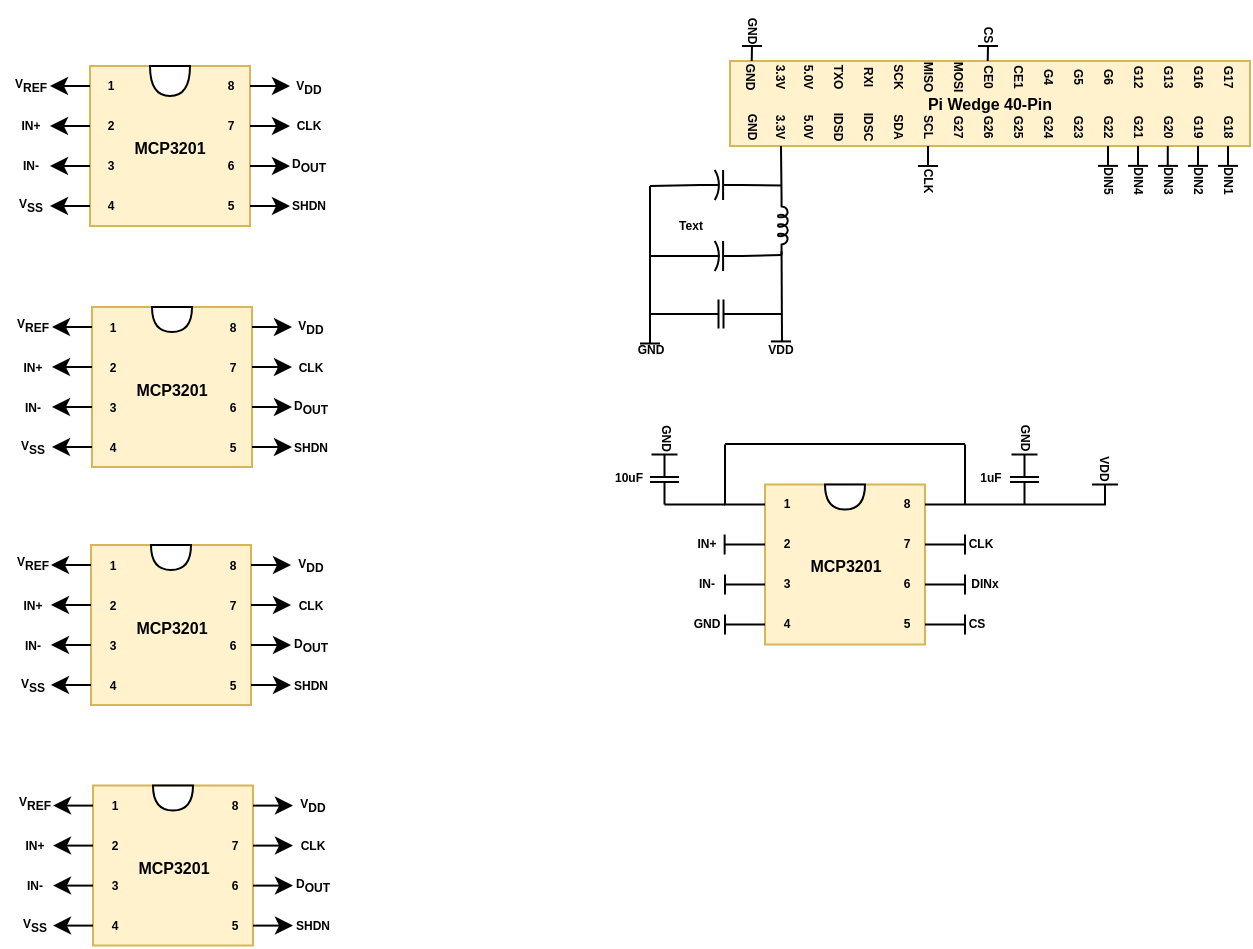 <mxfile version="14.2.7" type="github">
  <diagram id="1mVQh4l7o_3Px5H3XRXF" name="Page-1">
    <mxGraphModel dx="1088" dy="147" grid="1" gridSize="10" guides="1" tooltips="1" connect="1" arrows="1" fold="1" page="1" pageScale="1" pageWidth="827" pageHeight="1169" math="0" shadow="0">
      <root>
        <mxCell id="0" />
        <mxCell id="1" parent="0" />
        <mxCell id="l7yuWx3OkRp_hqHplTI4-144" value="&lt;font style=&quot;font-size: 8px&quot;&gt;&lt;span&gt;Pi Wedge 40-Pin&lt;/span&gt;&lt;/font&gt;" style="rounded=0;whiteSpace=wrap;html=1;fontSize=6;fillColor=#fff2cc;strokeColor=#d6b656;fontStyle=1" vertex="1" parent="1">
          <mxGeometry x="360" y="37.5" width="260" height="42.5" as="geometry" />
        </mxCell>
        <mxCell id="l7yuWx3OkRp_hqHplTI4-145" value="&lt;span&gt;GND&lt;/span&gt;" style="text;html=1;align=center;verticalAlign=middle;resizable=0;points=[];autosize=1;fontSize=6;rotation=90;fontStyle=1" vertex="1" parent="1">
          <mxGeometry x="355" y="40" width="30" height="10" as="geometry" />
        </mxCell>
        <mxCell id="l7yuWx3OkRp_hqHplTI4-146" value="&lt;span&gt;GND&lt;/span&gt;" style="text;html=1;align=center;verticalAlign=middle;resizable=0;points=[];autosize=1;fontSize=6;rotation=90;fontStyle=1" vertex="1" parent="1">
          <mxGeometry x="356" y="65" width="30" height="10" as="geometry" />
        </mxCell>
        <mxCell id="l7yuWx3OkRp_hqHplTI4-147" value="&lt;span&gt;3.3V&lt;/span&gt;" style="text;html=1;align=center;verticalAlign=middle;resizable=0;points=[];autosize=1;fontSize=6;rotation=90;fontStyle=1" vertex="1" parent="1">
          <mxGeometry x="370" y="40" width="30" height="10" as="geometry" />
        </mxCell>
        <mxCell id="l7yuWx3OkRp_hqHplTI4-148" value="&lt;span&gt;3.3V&lt;br&gt;&lt;/span&gt;" style="text;html=1;align=center;verticalAlign=middle;resizable=0;points=[];autosize=1;fontSize=6;rotation=90;fontStyle=1" vertex="1" parent="1">
          <mxGeometry x="370" y="65" width="30" height="10" as="geometry" />
        </mxCell>
        <mxCell id="l7yuWx3OkRp_hqHplTI4-151" value="&lt;span&gt;5.0V&lt;br&gt;&lt;/span&gt;" style="text;html=1;align=center;verticalAlign=middle;resizable=0;points=[];autosize=1;fontSize=6;rotation=90;fontStyle=1" vertex="1" parent="1">
          <mxGeometry x="384" y="40" width="30" height="10" as="geometry" />
        </mxCell>
        <mxCell id="l7yuWx3OkRp_hqHplTI4-152" value="&lt;span&gt;5.0V&lt;/span&gt;" style="text;html=1;align=center;verticalAlign=middle;resizable=0;points=[];autosize=1;fontSize=6;rotation=90;fontStyle=1" vertex="1" parent="1">
          <mxGeometry x="384" y="65" width="30" height="10" as="geometry" />
        </mxCell>
        <mxCell id="l7yuWx3OkRp_hqHplTI4-153" value="&lt;span&gt;TXO&lt;/span&gt;" style="text;html=1;align=center;verticalAlign=middle;resizable=0;points=[];autosize=1;fontSize=6;rotation=90;fontStyle=1" vertex="1" parent="1">
          <mxGeometry x="399" y="40" width="30" height="10" as="geometry" />
        </mxCell>
        <mxCell id="l7yuWx3OkRp_hqHplTI4-154" value="&lt;span&gt;IDSD&lt;/span&gt;" style="text;html=1;align=center;verticalAlign=middle;resizable=0;points=[];autosize=1;fontSize=6;rotation=90;fontStyle=1" vertex="1" parent="1">
          <mxGeometry x="399" y="65" width="30" height="10" as="geometry" />
        </mxCell>
        <mxCell id="l7yuWx3OkRp_hqHplTI4-155" value="&lt;span&gt;RXI&lt;/span&gt;" style="text;html=1;align=center;verticalAlign=middle;resizable=0;points=[];autosize=1;fontSize=6;rotation=90;fontStyle=1" vertex="1" parent="1">
          <mxGeometry x="414" y="40" width="30" height="10" as="geometry" />
        </mxCell>
        <mxCell id="l7yuWx3OkRp_hqHplTI4-156" value="&lt;span&gt;IDSC&lt;br&gt;&lt;/span&gt;" style="text;html=1;align=center;verticalAlign=middle;resizable=0;points=[];autosize=1;fontSize=6;rotation=90;fontStyle=1" vertex="1" parent="1">
          <mxGeometry x="414" y="65" width="30" height="10" as="geometry" />
        </mxCell>
        <mxCell id="l7yuWx3OkRp_hqHplTI4-157" value="&lt;span&gt;SCK&lt;/span&gt;" style="text;html=1;align=center;verticalAlign=middle;resizable=0;points=[];autosize=1;fontSize=6;rotation=90;fontStyle=1" vertex="1" parent="1">
          <mxGeometry x="429" y="40" width="30" height="10" as="geometry" />
        </mxCell>
        <mxCell id="l7yuWx3OkRp_hqHplTI4-158" value="&lt;span&gt;SDA&lt;/span&gt;" style="text;html=1;align=center;verticalAlign=middle;resizable=0;points=[];autosize=1;fontSize=6;rotation=90;fontStyle=1" vertex="1" parent="1">
          <mxGeometry x="429" y="65" width="30" height="10" as="geometry" />
        </mxCell>
        <mxCell id="l7yuWx3OkRp_hqHplTI4-159" value="&lt;span&gt;MISO&lt;/span&gt;" style="text;html=1;align=center;verticalAlign=middle;resizable=0;points=[];autosize=1;fontSize=6;rotation=90;fontStyle=1" vertex="1" parent="1">
          <mxGeometry x="444" y="40" width="30" height="10" as="geometry" />
        </mxCell>
        <mxCell id="l7yuWx3OkRp_hqHplTI4-282" style="edgeStyle=orthogonalEdgeStyle;rounded=0;orthogonalLoop=1;jettySize=auto;html=1;startArrow=none;startFill=0;endArrow=none;endFill=0;fontSize=6;" edge="1" parent="1" source="l7yuWx3OkRp_hqHplTI4-160">
          <mxGeometry relative="1" as="geometry">
            <mxPoint x="459" y="90" as="targetPoint" />
            <Array as="points">
              <mxPoint x="459" y="80" />
              <mxPoint x="459" y="80" />
            </Array>
          </mxGeometry>
        </mxCell>
        <mxCell id="l7yuWx3OkRp_hqHplTI4-160" value="&lt;span&gt;SCL&lt;/span&gt;" style="text;html=1;align=center;verticalAlign=middle;resizable=0;points=[];autosize=1;fontSize=6;rotation=90;fontStyle=1" vertex="1" parent="1">
          <mxGeometry x="444" y="65" width="30" height="10" as="geometry" />
        </mxCell>
        <mxCell id="l7yuWx3OkRp_hqHplTI4-161" value="&lt;span&gt;MOSI&lt;/span&gt;" style="text;html=1;align=center;verticalAlign=middle;resizable=0;points=[];autosize=1;fontSize=6;rotation=90;fontStyle=1" vertex="1" parent="1">
          <mxGeometry x="459" y="40" width="30" height="10" as="geometry" />
        </mxCell>
        <mxCell id="l7yuWx3OkRp_hqHplTI4-162" value="&lt;span&gt;G27&lt;/span&gt;" style="text;html=1;align=center;verticalAlign=middle;resizable=0;points=[];autosize=1;fontSize=6;rotation=90;fontStyle=1" vertex="1" parent="1">
          <mxGeometry x="459" y="65" width="30" height="10" as="geometry" />
        </mxCell>
        <mxCell id="l7yuWx3OkRp_hqHplTI4-163" value="&lt;span&gt;CE0&lt;/span&gt;" style="text;html=1;align=center;verticalAlign=middle;resizable=0;points=[];autosize=1;fontSize=6;rotation=90;fontStyle=1" vertex="1" parent="1">
          <mxGeometry x="474" y="40" width="30" height="10" as="geometry" />
        </mxCell>
        <mxCell id="l7yuWx3OkRp_hqHplTI4-164" value="&lt;span&gt;G26&lt;/span&gt;" style="text;html=1;align=center;verticalAlign=middle;resizable=0;points=[];autosize=1;fontSize=6;rotation=90;fontStyle=1" vertex="1" parent="1">
          <mxGeometry x="474" y="65" width="30" height="10" as="geometry" />
        </mxCell>
        <mxCell id="l7yuWx3OkRp_hqHplTI4-165" value="&lt;span&gt;CE1&lt;/span&gt;" style="text;html=1;align=center;verticalAlign=middle;resizable=0;points=[];autosize=1;fontSize=6;rotation=90;fontStyle=1" vertex="1" parent="1">
          <mxGeometry x="489" y="40" width="30" height="10" as="geometry" />
        </mxCell>
        <mxCell id="l7yuWx3OkRp_hqHplTI4-166" value="&lt;span&gt;G4&lt;/span&gt;" style="text;html=1;align=center;verticalAlign=middle;resizable=0;points=[];autosize=1;fontSize=6;rotation=90;fontStyle=1" vertex="1" parent="1">
          <mxGeometry x="509" y="40" width="20" height="10" as="geometry" />
        </mxCell>
        <mxCell id="l7yuWx3OkRp_hqHplTI4-167" value="&lt;span&gt;G5&lt;/span&gt;" style="text;html=1;align=center;verticalAlign=middle;resizable=0;points=[];autosize=1;fontSize=6;rotation=90;fontStyle=1" vertex="1" parent="1">
          <mxGeometry x="524" y="40" width="20" height="10" as="geometry" />
        </mxCell>
        <mxCell id="l7yuWx3OkRp_hqHplTI4-168" value="&lt;span&gt;G6&lt;/span&gt;" style="text;html=1;align=center;verticalAlign=middle;resizable=0;points=[];autosize=1;fontSize=6;rotation=90;fontStyle=1" vertex="1" parent="1">
          <mxGeometry x="539" y="40" width="20" height="10" as="geometry" />
        </mxCell>
        <mxCell id="l7yuWx3OkRp_hqHplTI4-169" value="&lt;span&gt;G12&lt;/span&gt;" style="text;html=1;align=center;verticalAlign=middle;resizable=0;points=[];autosize=1;fontSize=6;rotation=90;fontStyle=1" vertex="1" parent="1">
          <mxGeometry x="549" y="40" width="30" height="10" as="geometry" />
        </mxCell>
        <mxCell id="l7yuWx3OkRp_hqHplTI4-170" value="&lt;span&gt;G13&lt;/span&gt;" style="text;html=1;align=center;verticalAlign=middle;resizable=0;points=[];autosize=1;fontSize=6;rotation=90;fontStyle=1" vertex="1" parent="1">
          <mxGeometry x="564" y="40" width="30" height="10" as="geometry" />
        </mxCell>
        <mxCell id="l7yuWx3OkRp_hqHplTI4-171" value="&lt;span&gt;G16&lt;/span&gt;" style="text;html=1;align=center;verticalAlign=middle;resizable=0;points=[];autosize=1;fontSize=6;rotation=90;fontStyle=1" vertex="1" parent="1">
          <mxGeometry x="579" y="40" width="30" height="10" as="geometry" />
        </mxCell>
        <mxCell id="l7yuWx3OkRp_hqHplTI4-172" value="&lt;span&gt;G17&lt;/span&gt;" style="text;html=1;align=center;verticalAlign=middle;resizable=0;points=[];autosize=1;fontSize=6;rotation=90;fontStyle=1" vertex="1" parent="1">
          <mxGeometry x="594" y="40" width="30" height="10" as="geometry" />
        </mxCell>
        <mxCell id="l7yuWx3OkRp_hqHplTI4-188" value="&lt;span&gt;G25&lt;/span&gt;" style="text;html=1;align=center;verticalAlign=middle;resizable=0;points=[];autosize=1;fontSize=6;rotation=90;fontStyle=1" vertex="1" parent="1">
          <mxGeometry x="489" y="65" width="30" height="10" as="geometry" />
        </mxCell>
        <mxCell id="l7yuWx3OkRp_hqHplTI4-189" value="&lt;span&gt;G24&lt;/span&gt;" style="text;html=1;align=center;verticalAlign=middle;resizable=0;points=[];autosize=1;fontSize=6;rotation=90;fontStyle=1" vertex="1" parent="1">
          <mxGeometry x="504" y="65" width="30" height="10" as="geometry" />
        </mxCell>
        <mxCell id="l7yuWx3OkRp_hqHplTI4-190" value="&lt;span&gt;G23&lt;/span&gt;" style="text;html=1;align=center;verticalAlign=middle;resizable=0;points=[];autosize=1;fontSize=6;rotation=90;fontStyle=1" vertex="1" parent="1">
          <mxGeometry x="519" y="65" width="30" height="10" as="geometry" />
        </mxCell>
        <mxCell id="l7yuWx3OkRp_hqHplTI4-191" value="&lt;span&gt;G22&lt;/span&gt;" style="text;html=1;align=center;verticalAlign=middle;resizable=0;points=[];autosize=1;fontSize=6;rotation=90;fontStyle=1" vertex="1" parent="1">
          <mxGeometry x="534" y="65" width="30" height="10" as="geometry" />
        </mxCell>
        <mxCell id="l7yuWx3OkRp_hqHplTI4-192" value="&lt;span&gt;G21&lt;/span&gt;" style="text;html=1;align=center;verticalAlign=middle;resizable=0;points=[];autosize=1;fontSize=6;rotation=90;fontStyle=1" vertex="1" parent="1">
          <mxGeometry x="549" y="65" width="30" height="10" as="geometry" />
        </mxCell>
        <mxCell id="l7yuWx3OkRp_hqHplTI4-193" value="&lt;span&gt;G20&lt;/span&gt;" style="text;html=1;align=center;verticalAlign=middle;resizable=0;points=[];autosize=1;fontSize=6;rotation=90;fontStyle=1" vertex="1" parent="1">
          <mxGeometry x="564" y="65" width="30" height="10" as="geometry" />
        </mxCell>
        <mxCell id="l7yuWx3OkRp_hqHplTI4-194" value="&lt;span&gt;G19&lt;/span&gt;" style="text;html=1;align=center;verticalAlign=middle;resizable=0;points=[];autosize=1;fontSize=6;rotation=90;fontStyle=1" vertex="1" parent="1">
          <mxGeometry x="579" y="65" width="30" height="10" as="geometry" />
        </mxCell>
        <mxCell id="l7yuWx3OkRp_hqHplTI4-195" value="&lt;span&gt;G18&lt;/span&gt;" style="text;html=1;align=center;verticalAlign=middle;resizable=0;points=[];autosize=1;fontSize=6;rotation=90;fontStyle=1" vertex="1" parent="1">
          <mxGeometry x="594" y="65" width="30" height="10" as="geometry" />
        </mxCell>
        <mxCell id="l7yuWx3OkRp_hqHplTI4-199" value="" style="pointerEvents=1;verticalLabelPosition=bottom;shadow=0;dashed=0;align=center;html=1;verticalAlign=top;shape=mxgraph.electrical.capacitors.capacitor_1;fontSize=6;" vertex="1" parent="1">
          <mxGeometry x="343" y="156.75" width="25" height="14.5" as="geometry" />
        </mxCell>
        <mxCell id="l7yuWx3OkRp_hqHplTI4-202" value="" style="pointerEvents=1;verticalLabelPosition=bottom;shadow=0;dashed=0;align=center;html=1;verticalAlign=top;shape=mxgraph.electrical.inductors.inductor_5;fontSize=6;direction=south;" vertex="1" parent="1">
          <mxGeometry x="384" y="105" width="5" height="29.5" as="geometry" />
        </mxCell>
        <mxCell id="l7yuWx3OkRp_hqHplTI4-206" value="" style="endArrow=none;html=1;fontSize=6;entryX=0.833;entryY=0.451;entryDx=0;entryDy=0;entryPerimeter=0;exitX=0;exitY=0.645;exitDx=0;exitDy=0;exitPerimeter=0;" edge="1" parent="1" source="l7yuWx3OkRp_hqHplTI4-202" target="l7yuWx3OkRp_hqHplTI4-148">
          <mxGeometry width="50" height="50" relative="1" as="geometry">
            <mxPoint x="370" y="130" as="sourcePoint" />
            <mxPoint x="420" y="80" as="targetPoint" />
          </mxGeometry>
        </mxCell>
        <mxCell id="l7yuWx3OkRp_hqHplTI4-207" value="" style="pointerEvents=1;verticalLabelPosition=bottom;shadow=0;dashed=0;align=center;html=1;verticalAlign=top;shape=mxgraph.electrical.capacitors.capacitor_2;fontSize=6;direction=west;" vertex="1" parent="1">
          <mxGeometry x="345" y="92" width="21" height="15" as="geometry" />
        </mxCell>
        <mxCell id="l7yuWx3OkRp_hqHplTI4-208" value="" style="endArrow=none;html=1;fontSize=6;exitX=0;exitY=0.5;exitDx=0;exitDy=0;exitPerimeter=0;" edge="1" parent="1" source="l7yuWx3OkRp_hqHplTI4-207">
          <mxGeometry width="50" height="50" relative="1" as="geometry">
            <mxPoint x="296" y="139.75" as="sourcePoint" />
            <mxPoint x="386" y="99.75" as="targetPoint" />
          </mxGeometry>
        </mxCell>
        <mxCell id="l7yuWx3OkRp_hqHplTI4-209" value="" style="pointerEvents=1;verticalLabelPosition=bottom;shadow=0;dashed=0;align=center;html=1;verticalAlign=top;shape=mxgraph.electrical.capacitors.capacitor_2;fontSize=6;direction=west;" vertex="1" parent="1">
          <mxGeometry x="345" y="127.5" width="21" height="15" as="geometry" />
        </mxCell>
        <mxCell id="l7yuWx3OkRp_hqHplTI4-210" value="" style="endArrow=none;html=1;fontSize=6;entryX=0;entryY=0.5;entryDx=0;entryDy=0;entryPerimeter=0;exitX=1;exitY=0.645;exitDx=0;exitDy=0;exitPerimeter=0;" edge="1" parent="1" source="l7yuWx3OkRp_hqHplTI4-202" target="l7yuWx3OkRp_hqHplTI4-209">
          <mxGeometry width="50" height="50" relative="1" as="geometry">
            <mxPoint x="310" y="160" as="sourcePoint" />
            <mxPoint x="360" y="110" as="targetPoint" />
          </mxGeometry>
        </mxCell>
        <mxCell id="l7yuWx3OkRp_hqHplTI4-211" value="" style="endArrow=none;html=1;fontSize=6;entryX=1;entryY=0.645;entryDx=0;entryDy=0;entryPerimeter=0;" edge="1" parent="1">
          <mxGeometry width="50" height="50" relative="1" as="geometry">
            <mxPoint x="386" y="178" as="sourcePoint" />
            <mxPoint x="385.775" y="132.5" as="targetPoint" />
          </mxGeometry>
        </mxCell>
        <mxCell id="l7yuWx3OkRp_hqHplTI4-212" value="" style="endArrow=none;html=1;fontSize=6;entryX=1;entryY=0.5;entryDx=0;entryDy=0;entryPerimeter=0;" edge="1" parent="1" target="l7yuWx3OkRp_hqHplTI4-199">
          <mxGeometry width="50" height="50" relative="1" as="geometry">
            <mxPoint x="386" y="164" as="sourcePoint" />
            <mxPoint x="370" y="164" as="targetPoint" />
          </mxGeometry>
        </mxCell>
        <mxCell id="l7yuWx3OkRp_hqHplTI4-215" value="" style="endArrow=none;html=1;fontSize=6;entryX=1;entryY=0.5;entryDx=0;entryDy=0;entryPerimeter=0;" edge="1" parent="1" target="l7yuWx3OkRp_hqHplTI4-207">
          <mxGeometry width="50" height="50" relative="1" as="geometry">
            <mxPoint x="320" y="100" as="sourcePoint" />
            <mxPoint x="310" y="40" as="targetPoint" />
          </mxGeometry>
        </mxCell>
        <mxCell id="l7yuWx3OkRp_hqHplTI4-216" value="" style="endArrow=none;html=1;fontSize=6;entryX=1;entryY=0.5;entryDx=0;entryDy=0;entryPerimeter=0;" edge="1" parent="1" target="l7yuWx3OkRp_hqHplTI4-209">
          <mxGeometry width="50" height="50" relative="1" as="geometry">
            <mxPoint x="320.0" y="135" as="sourcePoint" />
            <mxPoint x="345.0" y="134.5" as="targetPoint" />
          </mxGeometry>
        </mxCell>
        <mxCell id="l7yuWx3OkRp_hqHplTI4-217" value="" style="endArrow=none;html=1;fontSize=6;entryX=0;entryY=0.5;entryDx=0;entryDy=0;entryPerimeter=0;" edge="1" parent="1" target="l7yuWx3OkRp_hqHplTI4-199">
          <mxGeometry width="50" height="50" relative="1" as="geometry">
            <mxPoint x="320" y="164" as="sourcePoint" />
            <mxPoint x="365.0" y="119.5" as="targetPoint" />
          </mxGeometry>
        </mxCell>
        <mxCell id="l7yuWx3OkRp_hqHplTI4-218" value="" style="endArrow=none;html=1;fontSize=6;exitX=0.5;exitY=0;exitDx=0;exitDy=0;exitPerimeter=0;" edge="1" parent="1">
          <mxGeometry width="50" height="50" relative="1" as="geometry">
            <mxPoint x="320" y="179" as="sourcePoint" />
            <mxPoint x="320" y="100" as="targetPoint" />
          </mxGeometry>
        </mxCell>
        <mxCell id="l7yuWx3OkRp_hqHplTI4-220" value="" style="endArrow=none;html=1;fontSize=6;entryX=0.5;entryY=0;entryDx=0;entryDy=0;entryPerimeter=0;" edge="1" parent="1">
          <mxGeometry width="50" height="50" relative="1" as="geometry">
            <mxPoint x="371" y="30" as="sourcePoint" />
            <mxPoint x="370.86" y="37.5" as="targetPoint" />
          </mxGeometry>
        </mxCell>
        <mxCell id="l7yuWx3OkRp_hqHplTI4-224" value="&lt;b&gt;GND&lt;/b&gt;" style="text;html=1;align=center;verticalAlign=middle;resizable=0;points=[];autosize=1;fontSize=6;rotation=90;" vertex="1" parent="1">
          <mxGeometry x="356" y="17" width="30" height="10" as="geometry" />
        </mxCell>
        <mxCell id="l7yuWx3OkRp_hqHplTI4-225" value="" style="endArrow=none;html=1;fontSize=6;" edge="1" parent="1">
          <mxGeometry width="50" height="50" relative="1" as="geometry">
            <mxPoint x="366" y="30" as="sourcePoint" />
            <mxPoint x="376" y="30" as="targetPoint" />
          </mxGeometry>
        </mxCell>
        <mxCell id="l7yuWx3OkRp_hqHplTI4-226" value="" style="endArrow=none;html=1;fontSize=6;" edge="1" parent="1">
          <mxGeometry width="50" height="50" relative="1" as="geometry">
            <mxPoint x="315" y="178.75" as="sourcePoint" />
            <mxPoint x="325" y="178.75" as="targetPoint" />
          </mxGeometry>
        </mxCell>
        <mxCell id="l7yuWx3OkRp_hqHplTI4-227" value="&lt;b&gt;GND&lt;/b&gt;" style="text;html=1;align=center;verticalAlign=middle;resizable=0;points=[];autosize=1;fontSize=6;" vertex="1" parent="1">
          <mxGeometry x="305" y="176.75" width="30" height="10" as="geometry" />
        </mxCell>
        <mxCell id="l7yuWx3OkRp_hqHplTI4-228" value="" style="endArrow=none;html=1;fontSize=6;" edge="1" parent="1">
          <mxGeometry width="50" height="50" relative="1" as="geometry">
            <mxPoint x="380.5" y="177.71" as="sourcePoint" />
            <mxPoint x="390.5" y="177.71" as="targetPoint" />
          </mxGeometry>
        </mxCell>
        <mxCell id="l7yuWx3OkRp_hqHplTI4-229" value="&lt;b&gt;VDD&lt;/b&gt;" style="text;html=1;align=center;verticalAlign=middle;resizable=0;points=[];autosize=1;fontSize=6;" vertex="1" parent="1">
          <mxGeometry x="370" y="176.75" width="30" height="10" as="geometry" />
        </mxCell>
        <mxCell id="l7yuWx3OkRp_hqHplTI4-231" value="" style="endArrow=none;html=1;fontSize=6;" edge="1" parent="1">
          <mxGeometry width="50" height="50" relative="1" as="geometry">
            <mxPoint x="609" y="90" as="sourcePoint" />
            <mxPoint x="609" y="80" as="targetPoint" />
          </mxGeometry>
        </mxCell>
        <mxCell id="l7yuWx3OkRp_hqHplTI4-232" value="" style="endArrow=none;html=1;fontSize=6;" edge="1" parent="1">
          <mxGeometry width="50" height="50" relative="1" as="geometry">
            <mxPoint x="594" y="90" as="sourcePoint" />
            <mxPoint x="594" y="80" as="targetPoint" />
          </mxGeometry>
        </mxCell>
        <mxCell id="l7yuWx3OkRp_hqHplTI4-233" value="" style="endArrow=none;html=1;fontSize=6;" edge="1" parent="1">
          <mxGeometry width="50" height="50" relative="1" as="geometry">
            <mxPoint x="578.89" y="90" as="sourcePoint" />
            <mxPoint x="578.89" y="80" as="targetPoint" />
          </mxGeometry>
        </mxCell>
        <mxCell id="l7yuWx3OkRp_hqHplTI4-234" value="" style="endArrow=none;html=1;fontSize=6;" edge="1" parent="1">
          <mxGeometry width="50" height="50" relative="1" as="geometry">
            <mxPoint x="564.0" y="90" as="sourcePoint" />
            <mxPoint x="564.0" y="80" as="targetPoint" />
          </mxGeometry>
        </mxCell>
        <mxCell id="l7yuWx3OkRp_hqHplTI4-235" value="" style="endArrow=none;html=1;fontSize=6;" edge="1" parent="1">
          <mxGeometry width="50" height="50" relative="1" as="geometry">
            <mxPoint x="549" y="90" as="sourcePoint" />
            <mxPoint x="549" y="80" as="targetPoint" />
          </mxGeometry>
        </mxCell>
        <mxCell id="l7yuWx3OkRp_hqHplTI4-236" value="" style="endArrow=none;html=1;fontSize=6;" edge="1" parent="1">
          <mxGeometry width="50" height="50" relative="1" as="geometry">
            <mxPoint x="544" y="89.94" as="sourcePoint" />
            <mxPoint x="554" y="89.94" as="targetPoint" />
          </mxGeometry>
        </mxCell>
        <mxCell id="l7yuWx3OkRp_hqHplTI4-237" value="" style="endArrow=none;html=1;fontSize=6;" edge="1" parent="1">
          <mxGeometry width="50" height="50" relative="1" as="geometry">
            <mxPoint x="559" y="89.94" as="sourcePoint" />
            <mxPoint x="569" y="89.94" as="targetPoint" />
          </mxGeometry>
        </mxCell>
        <mxCell id="l7yuWx3OkRp_hqHplTI4-238" value="" style="endArrow=none;html=1;fontSize=6;" edge="1" parent="1">
          <mxGeometry width="50" height="50" relative="1" as="geometry">
            <mxPoint x="574" y="89.94" as="sourcePoint" />
            <mxPoint x="584" y="89.94" as="targetPoint" />
          </mxGeometry>
        </mxCell>
        <mxCell id="l7yuWx3OkRp_hqHplTI4-239" value="" style="endArrow=none;html=1;fontSize=6;" edge="1" parent="1">
          <mxGeometry width="50" height="50" relative="1" as="geometry">
            <mxPoint x="589" y="89.94" as="sourcePoint" />
            <mxPoint x="599" y="89.94" as="targetPoint" />
          </mxGeometry>
        </mxCell>
        <mxCell id="l7yuWx3OkRp_hqHplTI4-240" value="" style="endArrow=none;html=1;fontSize=6;" edge="1" parent="1">
          <mxGeometry width="50" height="50" relative="1" as="geometry">
            <mxPoint x="604" y="89.94" as="sourcePoint" />
            <mxPoint x="614" y="89.94" as="targetPoint" />
          </mxGeometry>
        </mxCell>
        <mxCell id="l7yuWx3OkRp_hqHplTI4-241" value="&lt;b&gt;DIN5&lt;/b&gt;" style="text;html=1;align=center;verticalAlign=middle;resizable=0;points=[];autosize=1;fontSize=6;rotation=90;" vertex="1" parent="1">
          <mxGeometry x="534" y="92" width="30" height="10" as="geometry" />
        </mxCell>
        <mxCell id="l7yuWx3OkRp_hqHplTI4-242" value="&lt;b&gt;DIN4&lt;/b&gt;" style="text;html=1;align=center;verticalAlign=middle;resizable=0;points=[];autosize=1;fontSize=6;rotation=90;" vertex="1" parent="1">
          <mxGeometry x="549" y="92" width="30" height="10" as="geometry" />
        </mxCell>
        <mxCell id="l7yuWx3OkRp_hqHplTI4-243" value="&lt;b&gt;DIN3&lt;/b&gt;" style="text;html=1;align=center;verticalAlign=middle;resizable=0;points=[];autosize=1;fontSize=6;rotation=90;" vertex="1" parent="1">
          <mxGeometry x="564" y="92" width="30" height="10" as="geometry" />
        </mxCell>
        <mxCell id="l7yuWx3OkRp_hqHplTI4-244" value="&lt;b&gt;DIN2&lt;/b&gt;" style="text;html=1;align=center;verticalAlign=middle;resizable=0;points=[];autosize=1;fontSize=6;rotation=90;" vertex="1" parent="1">
          <mxGeometry x="579" y="92" width="30" height="10" as="geometry" />
        </mxCell>
        <mxCell id="l7yuWx3OkRp_hqHplTI4-245" value="&lt;b&gt;DIN1&lt;/b&gt;" style="text;html=1;align=center;verticalAlign=middle;resizable=0;points=[];autosize=1;fontSize=6;rotation=90;" vertex="1" parent="1">
          <mxGeometry x="594" y="92" width="30" height="10" as="geometry" />
        </mxCell>
        <mxCell id="l7yuWx3OkRp_hqHplTI4-246" value="" style="group;direction=west;" vertex="1" connectable="0" parent="1">
          <mxGeometry x="-5" y="40" width="169" height="80" as="geometry" />
        </mxCell>
        <mxCell id="l7yuWx3OkRp_hqHplTI4-14" value="&lt;font style=&quot;font-size: 8px&quot;&gt;&lt;b&gt;MCP3201&lt;/b&gt;&lt;/font&gt;" style="rounded=0;whiteSpace=wrap;html=1;fillColor=#fff2cc;strokeColor=#d6b656;direction=east;" vertex="1" parent="l7yuWx3OkRp_hqHplTI4-246">
          <mxGeometry x="45" width="80" height="80" as="geometry" />
        </mxCell>
        <mxCell id="l7yuWx3OkRp_hqHplTI4-15" value="V&lt;sub style=&quot;font-size: 6px;&quot;&gt;REF&lt;/sub&gt;" style="text;html=1;align=center;verticalAlign=middle;resizable=0;points=[];autosize=1;fontSize=6;fontStyle=1;direction=east;" vertex="1" parent="l7yuWx3OkRp_hqHplTI4-246">
          <mxGeometry y="4.5" width="30" height="10" as="geometry" />
        </mxCell>
        <mxCell id="l7yuWx3OkRp_hqHplTI4-16" value="V&lt;span style=&quot;font-size: 6px;&quot;&gt;&lt;sub style=&quot;font-size: 6px;&quot;&gt;DD&lt;/sub&gt;&lt;/span&gt;" style="text;html=1;align=center;verticalAlign=middle;resizable=0;points=[];autosize=1;fontSize=6;fontStyle=1;direction=east;" vertex="1" parent="l7yuWx3OkRp_hqHplTI4-246">
          <mxGeometry x="139" y="5.5" width="30" height="10" as="geometry" />
        </mxCell>
        <mxCell id="l7yuWx3OkRp_hqHplTI4-17" value="V&lt;span style=&quot;font-size: 6px;&quot;&gt;&lt;sub style=&quot;font-size: 6px;&quot;&gt;SS&lt;/sub&gt;&lt;/span&gt;" style="text;html=1;align=center;verticalAlign=middle;resizable=0;points=[];autosize=1;fontSize=6;fontStyle=1;direction=east;" vertex="1" parent="l7yuWx3OkRp_hqHplTI4-246">
          <mxGeometry y="65" width="30" height="10" as="geometry" />
        </mxCell>
        <mxCell id="l7yuWx3OkRp_hqHplTI4-18" value="IN+" style="text;html=1;align=center;verticalAlign=middle;resizable=0;points=[];autosize=1;fontSize=6;fontStyle=1;direction=east;" vertex="1" parent="l7yuWx3OkRp_hqHplTI4-246">
          <mxGeometry x="5" y="25" width="20" height="10" as="geometry" />
        </mxCell>
        <mxCell id="l7yuWx3OkRp_hqHplTI4-19" value="IN-" style="text;html=1;align=center;verticalAlign=middle;resizable=0;points=[];autosize=1;fontSize=6;fontStyle=1;direction=east;" vertex="1" parent="l7yuWx3OkRp_hqHplTI4-246">
          <mxGeometry x="5" y="45" width="20" height="10" as="geometry" />
        </mxCell>
        <mxCell id="l7yuWx3OkRp_hqHplTI4-20" value="D&lt;sub style=&quot;font-size: 6px;&quot;&gt;OUT&lt;/sub&gt;" style="text;html=1;align=center;verticalAlign=middle;resizable=0;points=[];autosize=1;fontSize=6;fontStyle=1;direction=east;" vertex="1" parent="l7yuWx3OkRp_hqHplTI4-246">
          <mxGeometry x="139" y="45" width="30" height="10" as="geometry" />
        </mxCell>
        <mxCell id="l7yuWx3OkRp_hqHplTI4-21" value="CLK" style="text;html=1;align=center;verticalAlign=middle;resizable=0;points=[];autosize=1;fontSize=6;fontStyle=1;direction=east;" vertex="1" parent="l7yuWx3OkRp_hqHplTI4-246">
          <mxGeometry x="139" y="25" width="30" height="10" as="geometry" />
        </mxCell>
        <mxCell id="l7yuWx3OkRp_hqHplTI4-22" value="SHDN" style="text;html=1;align=center;verticalAlign=middle;resizable=0;points=[];autosize=1;fontSize=6;fontStyle=1;direction=east;" vertex="1" parent="l7yuWx3OkRp_hqHplTI4-246">
          <mxGeometry x="139" y="65" width="30" height="10" as="geometry" />
        </mxCell>
        <mxCell id="l7yuWx3OkRp_hqHplTI4-23" value="" style="shape=or;whiteSpace=wrap;html=1;fontSize=6;rotation=90;direction=east;" vertex="1" parent="l7yuWx3OkRp_hqHplTI4-246">
          <mxGeometry x="77.5" y="-2.5" width="15" height="20" as="geometry" />
        </mxCell>
        <mxCell id="l7yuWx3OkRp_hqHplTI4-36" style="edgeStyle=orthogonalEdgeStyle;rounded=0;orthogonalLoop=1;jettySize=auto;html=1;fontSize=6;" edge="1" parent="l7yuWx3OkRp_hqHplTI4-246" source="l7yuWx3OkRp_hqHplTI4-24">
          <mxGeometry relative="1" as="geometry">
            <mxPoint x="25" y="10" as="targetPoint" />
          </mxGeometry>
        </mxCell>
        <mxCell id="l7yuWx3OkRp_hqHplTI4-24" value="&lt;b&gt;1&lt;/b&gt;" style="text;html=1;align=center;verticalAlign=middle;resizable=0;points=[];autosize=1;fontSize=6;direction=east;" vertex="1" parent="l7yuWx3OkRp_hqHplTI4-246">
          <mxGeometry x="45" y="5" width="20" height="10" as="geometry" />
        </mxCell>
        <mxCell id="l7yuWx3OkRp_hqHplTI4-37" style="edgeStyle=orthogonalEdgeStyle;rounded=0;orthogonalLoop=1;jettySize=auto;html=1;fontSize=6;" edge="1" parent="l7yuWx3OkRp_hqHplTI4-246" source="l7yuWx3OkRp_hqHplTI4-25">
          <mxGeometry relative="1" as="geometry">
            <mxPoint x="25" y="30" as="targetPoint" />
          </mxGeometry>
        </mxCell>
        <mxCell id="l7yuWx3OkRp_hqHplTI4-25" value="&lt;b&gt;2&lt;/b&gt;" style="text;html=1;align=center;verticalAlign=middle;resizable=0;points=[];autosize=1;fontSize=6;direction=east;" vertex="1" parent="l7yuWx3OkRp_hqHplTI4-246">
          <mxGeometry x="45" y="25" width="20" height="10" as="geometry" />
        </mxCell>
        <mxCell id="l7yuWx3OkRp_hqHplTI4-38" style="edgeStyle=orthogonalEdgeStyle;rounded=0;orthogonalLoop=1;jettySize=auto;html=1;fontSize=6;" edge="1" parent="l7yuWx3OkRp_hqHplTI4-246" source="l7yuWx3OkRp_hqHplTI4-26">
          <mxGeometry relative="1" as="geometry">
            <mxPoint x="25" y="50" as="targetPoint" />
          </mxGeometry>
        </mxCell>
        <mxCell id="l7yuWx3OkRp_hqHplTI4-26" value="&lt;b&gt;3&lt;/b&gt;" style="text;html=1;align=center;verticalAlign=middle;resizable=0;points=[];autosize=1;fontSize=6;direction=east;" vertex="1" parent="l7yuWx3OkRp_hqHplTI4-246">
          <mxGeometry x="45" y="45" width="20" height="10" as="geometry" />
        </mxCell>
        <mxCell id="l7yuWx3OkRp_hqHplTI4-39" style="edgeStyle=orthogonalEdgeStyle;rounded=0;orthogonalLoop=1;jettySize=auto;html=1;fontSize=6;" edge="1" parent="l7yuWx3OkRp_hqHplTI4-246" source="l7yuWx3OkRp_hqHplTI4-27">
          <mxGeometry relative="1" as="geometry">
            <mxPoint x="25" y="70" as="targetPoint" />
          </mxGeometry>
        </mxCell>
        <mxCell id="l7yuWx3OkRp_hqHplTI4-27" value="&lt;b&gt;4&lt;/b&gt;" style="text;html=1;align=center;verticalAlign=middle;resizable=0;points=[];autosize=1;fontSize=6;direction=east;" vertex="1" parent="l7yuWx3OkRp_hqHplTI4-246">
          <mxGeometry x="45" y="65" width="20" height="10" as="geometry" />
        </mxCell>
        <mxCell id="l7yuWx3OkRp_hqHplTI4-32" style="edgeStyle=orthogonalEdgeStyle;rounded=0;orthogonalLoop=1;jettySize=auto;html=1;fontSize=6;" edge="1" parent="l7yuWx3OkRp_hqHplTI4-246" source="l7yuWx3OkRp_hqHplTI4-28">
          <mxGeometry relative="1" as="geometry">
            <mxPoint x="145" y="70" as="targetPoint" />
          </mxGeometry>
        </mxCell>
        <mxCell id="l7yuWx3OkRp_hqHplTI4-28" value="5" style="text;html=1;align=center;verticalAlign=middle;resizable=0;points=[];autosize=1;fontSize=6;fontStyle=1;direction=east;" vertex="1" parent="l7yuWx3OkRp_hqHplTI4-246">
          <mxGeometry x="105" y="65" width="20" height="10" as="geometry" />
        </mxCell>
        <mxCell id="l7yuWx3OkRp_hqHplTI4-33" style="edgeStyle=orthogonalEdgeStyle;rounded=0;orthogonalLoop=1;jettySize=auto;html=1;fontSize=6;" edge="1" parent="l7yuWx3OkRp_hqHplTI4-246" source="l7yuWx3OkRp_hqHplTI4-29">
          <mxGeometry relative="1" as="geometry">
            <mxPoint x="145" y="50" as="targetPoint" />
          </mxGeometry>
        </mxCell>
        <mxCell id="l7yuWx3OkRp_hqHplTI4-29" value="6" style="text;html=1;align=center;verticalAlign=middle;resizable=0;points=[];autosize=1;fontSize=6;fontStyle=1;direction=east;" vertex="1" parent="l7yuWx3OkRp_hqHplTI4-246">
          <mxGeometry x="105" y="45" width="20" height="10" as="geometry" />
        </mxCell>
        <mxCell id="l7yuWx3OkRp_hqHplTI4-34" style="edgeStyle=orthogonalEdgeStyle;rounded=0;orthogonalLoop=1;jettySize=auto;html=1;fontSize=6;" edge="1" parent="l7yuWx3OkRp_hqHplTI4-246" source="l7yuWx3OkRp_hqHplTI4-30">
          <mxGeometry relative="1" as="geometry">
            <mxPoint x="145" y="30" as="targetPoint" />
          </mxGeometry>
        </mxCell>
        <mxCell id="l7yuWx3OkRp_hqHplTI4-30" value="7" style="text;html=1;align=center;verticalAlign=middle;resizable=0;points=[];autosize=1;fontSize=6;fontStyle=1;direction=east;" vertex="1" parent="l7yuWx3OkRp_hqHplTI4-246">
          <mxGeometry x="105" y="25" width="20" height="10" as="geometry" />
        </mxCell>
        <mxCell id="l7yuWx3OkRp_hqHplTI4-35" style="edgeStyle=orthogonalEdgeStyle;rounded=0;orthogonalLoop=1;jettySize=auto;html=1;fontSize=6;" edge="1" parent="l7yuWx3OkRp_hqHplTI4-246" source="l7yuWx3OkRp_hqHplTI4-31">
          <mxGeometry relative="1" as="geometry">
            <mxPoint x="145" y="10" as="targetPoint" />
          </mxGeometry>
        </mxCell>
        <mxCell id="l7yuWx3OkRp_hqHplTI4-31" value="8" style="text;html=1;align=center;verticalAlign=middle;resizable=0;points=[];autosize=1;fontSize=6;fontStyle=1;direction=east;" vertex="1" parent="l7yuWx3OkRp_hqHplTI4-246">
          <mxGeometry x="105" y="5" width="20" height="10" as="geometry" />
        </mxCell>
        <mxCell id="l7yuWx3OkRp_hqHplTI4-247" value="" style="group" vertex="1" connectable="0" parent="1">
          <mxGeometry x="-4" y="160.5" width="169" height="80" as="geometry" />
        </mxCell>
        <mxCell id="l7yuWx3OkRp_hqHplTI4-40" value="&lt;font style=&quot;font-size: 8px&quot;&gt;&lt;b&gt;MCP3201&lt;/b&gt;&lt;/font&gt;" style="rounded=0;whiteSpace=wrap;html=1;fillColor=#fff2cc;strokeColor=#d6b656;" vertex="1" parent="l7yuWx3OkRp_hqHplTI4-247">
          <mxGeometry x="45" width="80" height="80" as="geometry" />
        </mxCell>
        <mxCell id="l7yuWx3OkRp_hqHplTI4-41" value="V&lt;sub style=&quot;font-size: 6px;&quot;&gt;REF&lt;/sub&gt;" style="text;html=1;align=center;verticalAlign=middle;resizable=0;points=[];autosize=1;fontSize=6;fontStyle=1" vertex="1" parent="l7yuWx3OkRp_hqHplTI4-247">
          <mxGeometry y="4.5" width="30" height="10" as="geometry" />
        </mxCell>
        <mxCell id="l7yuWx3OkRp_hqHplTI4-42" value="V&lt;span style=&quot;font-size: 6px;&quot;&gt;&lt;sub style=&quot;font-size: 6px;&quot;&gt;DD&lt;/sub&gt;&lt;/span&gt;" style="text;html=1;align=center;verticalAlign=middle;resizable=0;points=[];autosize=1;fontSize=6;fontStyle=1" vertex="1" parent="l7yuWx3OkRp_hqHplTI4-247">
          <mxGeometry x="139" y="5.5" width="30" height="10" as="geometry" />
        </mxCell>
        <mxCell id="l7yuWx3OkRp_hqHplTI4-43" value="V&lt;span style=&quot;font-size: 6px;&quot;&gt;&lt;sub style=&quot;font-size: 6px;&quot;&gt;SS&lt;/sub&gt;&lt;/span&gt;" style="text;html=1;align=center;verticalAlign=middle;resizable=0;points=[];autosize=1;fontSize=6;fontStyle=1" vertex="1" parent="l7yuWx3OkRp_hqHplTI4-247">
          <mxGeometry y="65" width="30" height="10" as="geometry" />
        </mxCell>
        <mxCell id="l7yuWx3OkRp_hqHplTI4-44" value="IN+" style="text;html=1;align=center;verticalAlign=middle;resizable=0;points=[];autosize=1;fontSize=6;fontStyle=1" vertex="1" parent="l7yuWx3OkRp_hqHplTI4-247">
          <mxGeometry x="5" y="25" width="20" height="10" as="geometry" />
        </mxCell>
        <mxCell id="l7yuWx3OkRp_hqHplTI4-45" value="IN-" style="text;html=1;align=center;verticalAlign=middle;resizable=0;points=[];autosize=1;fontSize=6;fontStyle=1" vertex="1" parent="l7yuWx3OkRp_hqHplTI4-247">
          <mxGeometry x="5" y="45" width="20" height="10" as="geometry" />
        </mxCell>
        <mxCell id="l7yuWx3OkRp_hqHplTI4-46" value="D&lt;sub style=&quot;font-size: 6px;&quot;&gt;OUT&lt;/sub&gt;" style="text;html=1;align=center;verticalAlign=middle;resizable=0;points=[];autosize=1;fontSize=6;fontStyle=1" vertex="1" parent="l7yuWx3OkRp_hqHplTI4-247">
          <mxGeometry x="139" y="45" width="30" height="10" as="geometry" />
        </mxCell>
        <mxCell id="l7yuWx3OkRp_hqHplTI4-47" value="CLK" style="text;html=1;align=center;verticalAlign=middle;resizable=0;points=[];autosize=1;fontSize=6;fontStyle=1" vertex="1" parent="l7yuWx3OkRp_hqHplTI4-247">
          <mxGeometry x="139" y="25" width="30" height="10" as="geometry" />
        </mxCell>
        <mxCell id="l7yuWx3OkRp_hqHplTI4-48" value="SHDN" style="text;html=1;align=center;verticalAlign=middle;resizable=0;points=[];autosize=1;fontSize=6;fontStyle=1" vertex="1" parent="l7yuWx3OkRp_hqHplTI4-247">
          <mxGeometry x="139" y="65" width="30" height="10" as="geometry" />
        </mxCell>
        <mxCell id="l7yuWx3OkRp_hqHplTI4-49" value="" style="shape=or;whiteSpace=wrap;html=1;fontSize=6;rotation=90;direction=east;" vertex="1" parent="l7yuWx3OkRp_hqHplTI4-247">
          <mxGeometry x="78.75" y="-3.75" width="12.5" height="20" as="geometry" />
        </mxCell>
        <mxCell id="l7yuWx3OkRp_hqHplTI4-50" style="edgeStyle=orthogonalEdgeStyle;rounded=0;orthogonalLoop=1;jettySize=auto;html=1;fontSize=6;" edge="1" parent="l7yuWx3OkRp_hqHplTI4-247" source="l7yuWx3OkRp_hqHplTI4-51">
          <mxGeometry relative="1" as="geometry">
            <mxPoint x="25" y="10" as="targetPoint" />
          </mxGeometry>
        </mxCell>
        <mxCell id="l7yuWx3OkRp_hqHplTI4-51" value="&lt;b&gt;1&lt;/b&gt;" style="text;html=1;align=center;verticalAlign=middle;resizable=0;points=[];autosize=1;fontSize=6;" vertex="1" parent="l7yuWx3OkRp_hqHplTI4-247">
          <mxGeometry x="45" y="5" width="20" height="10" as="geometry" />
        </mxCell>
        <mxCell id="l7yuWx3OkRp_hqHplTI4-52" style="edgeStyle=orthogonalEdgeStyle;rounded=0;orthogonalLoop=1;jettySize=auto;html=1;fontSize=6;" edge="1" parent="l7yuWx3OkRp_hqHplTI4-247" source="l7yuWx3OkRp_hqHplTI4-53">
          <mxGeometry relative="1" as="geometry">
            <mxPoint x="25" y="30" as="targetPoint" />
          </mxGeometry>
        </mxCell>
        <mxCell id="l7yuWx3OkRp_hqHplTI4-53" value="&lt;b&gt;2&lt;/b&gt;" style="text;html=1;align=center;verticalAlign=middle;resizable=0;points=[];autosize=1;fontSize=6;" vertex="1" parent="l7yuWx3OkRp_hqHplTI4-247">
          <mxGeometry x="45" y="25" width="20" height="10" as="geometry" />
        </mxCell>
        <mxCell id="l7yuWx3OkRp_hqHplTI4-54" style="edgeStyle=orthogonalEdgeStyle;rounded=0;orthogonalLoop=1;jettySize=auto;html=1;fontSize=6;" edge="1" parent="l7yuWx3OkRp_hqHplTI4-247" source="l7yuWx3OkRp_hqHplTI4-55">
          <mxGeometry relative="1" as="geometry">
            <mxPoint x="25" y="50" as="targetPoint" />
          </mxGeometry>
        </mxCell>
        <mxCell id="l7yuWx3OkRp_hqHplTI4-55" value="&lt;b&gt;3&lt;/b&gt;" style="text;html=1;align=center;verticalAlign=middle;resizable=0;points=[];autosize=1;fontSize=6;" vertex="1" parent="l7yuWx3OkRp_hqHplTI4-247">
          <mxGeometry x="45" y="45" width="20" height="10" as="geometry" />
        </mxCell>
        <mxCell id="l7yuWx3OkRp_hqHplTI4-56" style="edgeStyle=orthogonalEdgeStyle;rounded=0;orthogonalLoop=1;jettySize=auto;html=1;fontSize=6;" edge="1" parent="l7yuWx3OkRp_hqHplTI4-247" source="l7yuWx3OkRp_hqHplTI4-57">
          <mxGeometry relative="1" as="geometry">
            <mxPoint x="25" y="70" as="targetPoint" />
          </mxGeometry>
        </mxCell>
        <mxCell id="l7yuWx3OkRp_hqHplTI4-57" value="&lt;b&gt;4&lt;/b&gt;" style="text;html=1;align=center;verticalAlign=middle;resizable=0;points=[];autosize=1;fontSize=6;" vertex="1" parent="l7yuWx3OkRp_hqHplTI4-247">
          <mxGeometry x="45" y="65" width="20" height="10" as="geometry" />
        </mxCell>
        <mxCell id="l7yuWx3OkRp_hqHplTI4-58" style="edgeStyle=orthogonalEdgeStyle;rounded=0;orthogonalLoop=1;jettySize=auto;html=1;fontSize=6;" edge="1" parent="l7yuWx3OkRp_hqHplTI4-247" source="l7yuWx3OkRp_hqHplTI4-59">
          <mxGeometry relative="1" as="geometry">
            <mxPoint x="145" y="70" as="targetPoint" />
          </mxGeometry>
        </mxCell>
        <mxCell id="l7yuWx3OkRp_hqHplTI4-59" value="5" style="text;html=1;align=center;verticalAlign=middle;resizable=0;points=[];autosize=1;fontSize=6;fontStyle=1" vertex="1" parent="l7yuWx3OkRp_hqHplTI4-247">
          <mxGeometry x="105" y="65" width="20" height="10" as="geometry" />
        </mxCell>
        <mxCell id="l7yuWx3OkRp_hqHplTI4-60" style="edgeStyle=orthogonalEdgeStyle;rounded=0;orthogonalLoop=1;jettySize=auto;html=1;fontSize=6;" edge="1" parent="l7yuWx3OkRp_hqHplTI4-247" source="l7yuWx3OkRp_hqHplTI4-61">
          <mxGeometry relative="1" as="geometry">
            <mxPoint x="145" y="50" as="targetPoint" />
          </mxGeometry>
        </mxCell>
        <mxCell id="l7yuWx3OkRp_hqHplTI4-61" value="6" style="text;html=1;align=center;verticalAlign=middle;resizable=0;points=[];autosize=1;fontSize=6;fontStyle=1" vertex="1" parent="l7yuWx3OkRp_hqHplTI4-247">
          <mxGeometry x="105" y="45" width="20" height="10" as="geometry" />
        </mxCell>
        <mxCell id="l7yuWx3OkRp_hqHplTI4-62" style="edgeStyle=orthogonalEdgeStyle;rounded=0;orthogonalLoop=1;jettySize=auto;html=1;fontSize=6;" edge="1" parent="l7yuWx3OkRp_hqHplTI4-247" source="l7yuWx3OkRp_hqHplTI4-63">
          <mxGeometry relative="1" as="geometry">
            <mxPoint x="145" y="30" as="targetPoint" />
          </mxGeometry>
        </mxCell>
        <mxCell id="l7yuWx3OkRp_hqHplTI4-63" value="7" style="text;html=1;align=center;verticalAlign=middle;resizable=0;points=[];autosize=1;fontSize=6;fontStyle=1" vertex="1" parent="l7yuWx3OkRp_hqHplTI4-247">
          <mxGeometry x="105" y="25" width="20" height="10" as="geometry" />
        </mxCell>
        <mxCell id="l7yuWx3OkRp_hqHplTI4-64" style="edgeStyle=orthogonalEdgeStyle;rounded=0;orthogonalLoop=1;jettySize=auto;html=1;fontSize=6;" edge="1" parent="l7yuWx3OkRp_hqHplTI4-247" source="l7yuWx3OkRp_hqHplTI4-65">
          <mxGeometry relative="1" as="geometry">
            <mxPoint x="145" y="10" as="targetPoint" />
          </mxGeometry>
        </mxCell>
        <mxCell id="l7yuWx3OkRp_hqHplTI4-65" value="8" style="text;html=1;align=center;verticalAlign=middle;resizable=0;points=[];autosize=1;fontSize=6;fontStyle=1" vertex="1" parent="l7yuWx3OkRp_hqHplTI4-247">
          <mxGeometry x="105" y="5" width="20" height="10" as="geometry" />
        </mxCell>
        <mxCell id="l7yuWx3OkRp_hqHplTI4-248" value="" style="group" vertex="1" connectable="0" parent="1">
          <mxGeometry x="-4.5" y="279.5" width="169" height="80" as="geometry" />
        </mxCell>
        <mxCell id="l7yuWx3OkRp_hqHplTI4-66" value="&lt;font style=&quot;font-size: 8px&quot;&gt;&lt;b&gt;MCP3201&lt;/b&gt;&lt;/font&gt;" style="rounded=0;whiteSpace=wrap;html=1;fillColor=#fff2cc;strokeColor=#d6b656;" vertex="1" parent="l7yuWx3OkRp_hqHplTI4-248">
          <mxGeometry x="45" width="80" height="80" as="geometry" />
        </mxCell>
        <mxCell id="l7yuWx3OkRp_hqHplTI4-67" value="V&lt;sub style=&quot;font-size: 6px;&quot;&gt;REF&lt;/sub&gt;" style="text;html=1;align=center;verticalAlign=middle;resizable=0;points=[];autosize=1;fontSize=6;fontStyle=1" vertex="1" parent="l7yuWx3OkRp_hqHplTI4-248">
          <mxGeometry y="4.5" width="30" height="10" as="geometry" />
        </mxCell>
        <mxCell id="l7yuWx3OkRp_hqHplTI4-68" value="V&lt;span style=&quot;font-size: 6px;&quot;&gt;&lt;sub style=&quot;font-size: 6px;&quot;&gt;DD&lt;/sub&gt;&lt;/span&gt;" style="text;html=1;align=center;verticalAlign=middle;resizable=0;points=[];autosize=1;fontSize=6;fontStyle=1" vertex="1" parent="l7yuWx3OkRp_hqHplTI4-248">
          <mxGeometry x="139" y="5.5" width="30" height="10" as="geometry" />
        </mxCell>
        <mxCell id="l7yuWx3OkRp_hqHplTI4-69" value="V&lt;span style=&quot;font-size: 6px;&quot;&gt;&lt;sub style=&quot;font-size: 6px;&quot;&gt;SS&lt;/sub&gt;&lt;/span&gt;" style="text;html=1;align=center;verticalAlign=middle;resizable=0;points=[];autosize=1;fontSize=6;fontStyle=1" vertex="1" parent="l7yuWx3OkRp_hqHplTI4-248">
          <mxGeometry y="65" width="30" height="10" as="geometry" />
        </mxCell>
        <mxCell id="l7yuWx3OkRp_hqHplTI4-70" value="IN+" style="text;html=1;align=center;verticalAlign=middle;resizable=0;points=[];autosize=1;fontSize=6;fontStyle=1" vertex="1" parent="l7yuWx3OkRp_hqHplTI4-248">
          <mxGeometry x="5" y="25" width="20" height="10" as="geometry" />
        </mxCell>
        <mxCell id="l7yuWx3OkRp_hqHplTI4-71" value="IN-" style="text;html=1;align=center;verticalAlign=middle;resizable=0;points=[];autosize=1;fontSize=6;fontStyle=1" vertex="1" parent="l7yuWx3OkRp_hqHplTI4-248">
          <mxGeometry x="5" y="45" width="20" height="10" as="geometry" />
        </mxCell>
        <mxCell id="l7yuWx3OkRp_hqHplTI4-72" value="D&lt;sub style=&quot;font-size: 6px;&quot;&gt;OUT&lt;/sub&gt;" style="text;html=1;align=center;verticalAlign=middle;resizable=0;points=[];autosize=1;fontSize=6;fontStyle=1" vertex="1" parent="l7yuWx3OkRp_hqHplTI4-248">
          <mxGeometry x="139" y="45" width="30" height="10" as="geometry" />
        </mxCell>
        <mxCell id="l7yuWx3OkRp_hqHplTI4-73" value="CLK" style="text;html=1;align=center;verticalAlign=middle;resizable=0;points=[];autosize=1;fontSize=6;fontStyle=1" vertex="1" parent="l7yuWx3OkRp_hqHplTI4-248">
          <mxGeometry x="139" y="25" width="30" height="10" as="geometry" />
        </mxCell>
        <mxCell id="l7yuWx3OkRp_hqHplTI4-74" value="SHDN" style="text;html=1;align=center;verticalAlign=middle;resizable=0;points=[];autosize=1;fontSize=6;fontStyle=1" vertex="1" parent="l7yuWx3OkRp_hqHplTI4-248">
          <mxGeometry x="139" y="65" width="30" height="10" as="geometry" />
        </mxCell>
        <mxCell id="l7yuWx3OkRp_hqHplTI4-75" value="" style="shape=or;whiteSpace=wrap;html=1;fontSize=6;rotation=90;direction=east;" vertex="1" parent="l7yuWx3OkRp_hqHplTI4-248">
          <mxGeometry x="78.75" y="-3.75" width="12.5" height="20" as="geometry" />
        </mxCell>
        <mxCell id="l7yuWx3OkRp_hqHplTI4-76" style="edgeStyle=orthogonalEdgeStyle;rounded=0;orthogonalLoop=1;jettySize=auto;html=1;fontSize=6;" edge="1" parent="l7yuWx3OkRp_hqHplTI4-248" source="l7yuWx3OkRp_hqHplTI4-77">
          <mxGeometry relative="1" as="geometry">
            <mxPoint x="25" y="10" as="targetPoint" />
          </mxGeometry>
        </mxCell>
        <mxCell id="l7yuWx3OkRp_hqHplTI4-77" value="&lt;b&gt;1&lt;/b&gt;" style="text;html=1;align=center;verticalAlign=middle;resizable=0;points=[];autosize=1;fontSize=6;" vertex="1" parent="l7yuWx3OkRp_hqHplTI4-248">
          <mxGeometry x="45" y="5" width="20" height="10" as="geometry" />
        </mxCell>
        <mxCell id="l7yuWx3OkRp_hqHplTI4-78" style="edgeStyle=orthogonalEdgeStyle;rounded=0;orthogonalLoop=1;jettySize=auto;html=1;fontSize=6;" edge="1" parent="l7yuWx3OkRp_hqHplTI4-248" source="l7yuWx3OkRp_hqHplTI4-79">
          <mxGeometry relative="1" as="geometry">
            <mxPoint x="25" y="30" as="targetPoint" />
          </mxGeometry>
        </mxCell>
        <mxCell id="l7yuWx3OkRp_hqHplTI4-79" value="&lt;b&gt;2&lt;/b&gt;" style="text;html=1;align=center;verticalAlign=middle;resizable=0;points=[];autosize=1;fontSize=6;" vertex="1" parent="l7yuWx3OkRp_hqHplTI4-248">
          <mxGeometry x="45" y="25" width="20" height="10" as="geometry" />
        </mxCell>
        <mxCell id="l7yuWx3OkRp_hqHplTI4-80" style="edgeStyle=orthogonalEdgeStyle;rounded=0;orthogonalLoop=1;jettySize=auto;html=1;fontSize=6;" edge="1" parent="l7yuWx3OkRp_hqHplTI4-248" source="l7yuWx3OkRp_hqHplTI4-81">
          <mxGeometry relative="1" as="geometry">
            <mxPoint x="25" y="50" as="targetPoint" />
          </mxGeometry>
        </mxCell>
        <mxCell id="l7yuWx3OkRp_hqHplTI4-81" value="&lt;b&gt;3&lt;/b&gt;" style="text;html=1;align=center;verticalAlign=middle;resizable=0;points=[];autosize=1;fontSize=6;" vertex="1" parent="l7yuWx3OkRp_hqHplTI4-248">
          <mxGeometry x="45" y="45" width="20" height="10" as="geometry" />
        </mxCell>
        <mxCell id="l7yuWx3OkRp_hqHplTI4-82" style="edgeStyle=orthogonalEdgeStyle;rounded=0;orthogonalLoop=1;jettySize=auto;html=1;fontSize=6;" edge="1" parent="l7yuWx3OkRp_hqHplTI4-248" source="l7yuWx3OkRp_hqHplTI4-83">
          <mxGeometry relative="1" as="geometry">
            <mxPoint x="25" y="70" as="targetPoint" />
          </mxGeometry>
        </mxCell>
        <mxCell id="l7yuWx3OkRp_hqHplTI4-83" value="&lt;b&gt;4&lt;/b&gt;" style="text;html=1;align=center;verticalAlign=middle;resizable=0;points=[];autosize=1;fontSize=6;" vertex="1" parent="l7yuWx3OkRp_hqHplTI4-248">
          <mxGeometry x="45" y="65" width="20" height="10" as="geometry" />
        </mxCell>
        <mxCell id="l7yuWx3OkRp_hqHplTI4-84" style="edgeStyle=orthogonalEdgeStyle;rounded=0;orthogonalLoop=1;jettySize=auto;html=1;fontSize=6;" edge="1" parent="l7yuWx3OkRp_hqHplTI4-248" source="l7yuWx3OkRp_hqHplTI4-85">
          <mxGeometry relative="1" as="geometry">
            <mxPoint x="145" y="70" as="targetPoint" />
          </mxGeometry>
        </mxCell>
        <mxCell id="l7yuWx3OkRp_hqHplTI4-85" value="5" style="text;html=1;align=center;verticalAlign=middle;resizable=0;points=[];autosize=1;fontSize=6;fontStyle=1" vertex="1" parent="l7yuWx3OkRp_hqHplTI4-248">
          <mxGeometry x="105" y="65" width="20" height="10" as="geometry" />
        </mxCell>
        <mxCell id="l7yuWx3OkRp_hqHplTI4-86" style="edgeStyle=orthogonalEdgeStyle;rounded=0;orthogonalLoop=1;jettySize=auto;html=1;fontSize=6;" edge="1" parent="l7yuWx3OkRp_hqHplTI4-248" source="l7yuWx3OkRp_hqHplTI4-87">
          <mxGeometry relative="1" as="geometry">
            <mxPoint x="145" y="50" as="targetPoint" />
          </mxGeometry>
        </mxCell>
        <mxCell id="l7yuWx3OkRp_hqHplTI4-87" value="6" style="text;html=1;align=center;verticalAlign=middle;resizable=0;points=[];autosize=1;fontSize=6;fontStyle=1" vertex="1" parent="l7yuWx3OkRp_hqHplTI4-248">
          <mxGeometry x="105" y="45" width="20" height="10" as="geometry" />
        </mxCell>
        <mxCell id="l7yuWx3OkRp_hqHplTI4-88" style="edgeStyle=orthogonalEdgeStyle;rounded=0;orthogonalLoop=1;jettySize=auto;html=1;fontSize=6;" edge="1" parent="l7yuWx3OkRp_hqHplTI4-248" source="l7yuWx3OkRp_hqHplTI4-89">
          <mxGeometry relative="1" as="geometry">
            <mxPoint x="145" y="30" as="targetPoint" />
          </mxGeometry>
        </mxCell>
        <mxCell id="l7yuWx3OkRp_hqHplTI4-89" value="7" style="text;html=1;align=center;verticalAlign=middle;resizable=0;points=[];autosize=1;fontSize=6;fontStyle=1" vertex="1" parent="l7yuWx3OkRp_hqHplTI4-248">
          <mxGeometry x="105" y="25" width="20" height="10" as="geometry" />
        </mxCell>
        <mxCell id="l7yuWx3OkRp_hqHplTI4-90" style="edgeStyle=orthogonalEdgeStyle;rounded=0;orthogonalLoop=1;jettySize=auto;html=1;fontSize=6;" edge="1" parent="l7yuWx3OkRp_hqHplTI4-248" source="l7yuWx3OkRp_hqHplTI4-91">
          <mxGeometry relative="1" as="geometry">
            <mxPoint x="145" y="10" as="targetPoint" />
          </mxGeometry>
        </mxCell>
        <mxCell id="l7yuWx3OkRp_hqHplTI4-91" value="8" style="text;html=1;align=center;verticalAlign=middle;resizable=0;points=[];autosize=1;fontSize=6;fontStyle=1" vertex="1" parent="l7yuWx3OkRp_hqHplTI4-248">
          <mxGeometry x="105" y="5" width="20" height="10" as="geometry" />
        </mxCell>
        <mxCell id="l7yuWx3OkRp_hqHplTI4-249" value="" style="group" vertex="1" connectable="0" parent="1">
          <mxGeometry x="-3.5" y="399.75" width="169" height="80" as="geometry" />
        </mxCell>
        <mxCell id="l7yuWx3OkRp_hqHplTI4-118" value="&lt;font style=&quot;font-size: 8px&quot;&gt;&lt;b&gt;MCP3201&lt;/b&gt;&lt;/font&gt;" style="rounded=0;whiteSpace=wrap;html=1;fillColor=#fff2cc;strokeColor=#d6b656;" vertex="1" parent="l7yuWx3OkRp_hqHplTI4-249">
          <mxGeometry x="45" width="80" height="80" as="geometry" />
        </mxCell>
        <mxCell id="l7yuWx3OkRp_hqHplTI4-119" value="V&lt;sub style=&quot;font-size: 6px;&quot;&gt;REF&lt;/sub&gt;" style="text;html=1;align=center;verticalAlign=middle;resizable=0;points=[];autosize=1;fontSize=6;fontStyle=1" vertex="1" parent="l7yuWx3OkRp_hqHplTI4-249">
          <mxGeometry y="4.5" width="30" height="10" as="geometry" />
        </mxCell>
        <mxCell id="l7yuWx3OkRp_hqHplTI4-120" value="V&lt;span style=&quot;font-size: 6px;&quot;&gt;&lt;sub style=&quot;font-size: 6px;&quot;&gt;DD&lt;/sub&gt;&lt;/span&gt;" style="text;html=1;align=center;verticalAlign=middle;resizable=0;points=[];autosize=1;fontSize=6;fontStyle=1" vertex="1" parent="l7yuWx3OkRp_hqHplTI4-249">
          <mxGeometry x="139" y="5.5" width="30" height="10" as="geometry" />
        </mxCell>
        <mxCell id="l7yuWx3OkRp_hqHplTI4-121" value="V&lt;span style=&quot;font-size: 6px;&quot;&gt;&lt;sub style=&quot;font-size: 6px;&quot;&gt;SS&lt;/sub&gt;&lt;/span&gt;" style="text;html=1;align=center;verticalAlign=middle;resizable=0;points=[];autosize=1;fontSize=6;fontStyle=1" vertex="1" parent="l7yuWx3OkRp_hqHplTI4-249">
          <mxGeometry y="65" width="30" height="10" as="geometry" />
        </mxCell>
        <mxCell id="l7yuWx3OkRp_hqHplTI4-122" value="IN+" style="text;html=1;align=center;verticalAlign=middle;resizable=0;points=[];autosize=1;fontSize=6;fontStyle=1" vertex="1" parent="l7yuWx3OkRp_hqHplTI4-249">
          <mxGeometry x="5" y="25" width="20" height="10" as="geometry" />
        </mxCell>
        <mxCell id="l7yuWx3OkRp_hqHplTI4-123" value="IN-" style="text;html=1;align=center;verticalAlign=middle;resizable=0;points=[];autosize=1;fontSize=6;fontStyle=1" vertex="1" parent="l7yuWx3OkRp_hqHplTI4-249">
          <mxGeometry x="5" y="45" width="20" height="10" as="geometry" />
        </mxCell>
        <mxCell id="l7yuWx3OkRp_hqHplTI4-124" value="D&lt;sub style=&quot;font-size: 6px;&quot;&gt;OUT&lt;/sub&gt;" style="text;html=1;align=center;verticalAlign=middle;resizable=0;points=[];autosize=1;fontSize=6;fontStyle=1" vertex="1" parent="l7yuWx3OkRp_hqHplTI4-249">
          <mxGeometry x="139" y="45" width="30" height="10" as="geometry" />
        </mxCell>
        <mxCell id="l7yuWx3OkRp_hqHplTI4-125" value="CLK" style="text;html=1;align=center;verticalAlign=middle;resizable=0;points=[];autosize=1;fontSize=6;fontStyle=1" vertex="1" parent="l7yuWx3OkRp_hqHplTI4-249">
          <mxGeometry x="139" y="25" width="30" height="10" as="geometry" />
        </mxCell>
        <mxCell id="l7yuWx3OkRp_hqHplTI4-126" value="SHDN" style="text;html=1;align=center;verticalAlign=middle;resizable=0;points=[];autosize=1;fontSize=6;fontStyle=1" vertex="1" parent="l7yuWx3OkRp_hqHplTI4-249">
          <mxGeometry x="139" y="65" width="30" height="10" as="geometry" />
        </mxCell>
        <mxCell id="l7yuWx3OkRp_hqHplTI4-127" value="" style="shape=or;whiteSpace=wrap;html=1;fontSize=6;rotation=90;direction=east;" vertex="1" parent="l7yuWx3OkRp_hqHplTI4-249">
          <mxGeometry x="78.75" y="-3.75" width="12.5" height="20" as="geometry" />
        </mxCell>
        <mxCell id="l7yuWx3OkRp_hqHplTI4-128" style="edgeStyle=orthogonalEdgeStyle;rounded=0;orthogonalLoop=1;jettySize=auto;html=1;fontSize=6;" edge="1" parent="l7yuWx3OkRp_hqHplTI4-249" source="l7yuWx3OkRp_hqHplTI4-129">
          <mxGeometry relative="1" as="geometry">
            <mxPoint x="25" y="10" as="targetPoint" />
          </mxGeometry>
        </mxCell>
        <mxCell id="l7yuWx3OkRp_hqHplTI4-129" value="&lt;b&gt;1&lt;/b&gt;" style="text;html=1;align=center;verticalAlign=middle;resizable=0;points=[];autosize=1;fontSize=6;" vertex="1" parent="l7yuWx3OkRp_hqHplTI4-249">
          <mxGeometry x="45" y="5" width="20" height="10" as="geometry" />
        </mxCell>
        <mxCell id="l7yuWx3OkRp_hqHplTI4-130" style="edgeStyle=orthogonalEdgeStyle;rounded=0;orthogonalLoop=1;jettySize=auto;html=1;fontSize=6;" edge="1" parent="l7yuWx3OkRp_hqHplTI4-249" source="l7yuWx3OkRp_hqHplTI4-131">
          <mxGeometry relative="1" as="geometry">
            <mxPoint x="25" y="30" as="targetPoint" />
          </mxGeometry>
        </mxCell>
        <mxCell id="l7yuWx3OkRp_hqHplTI4-131" value="&lt;b&gt;2&lt;/b&gt;" style="text;html=1;align=center;verticalAlign=middle;resizable=0;points=[];autosize=1;fontSize=6;" vertex="1" parent="l7yuWx3OkRp_hqHplTI4-249">
          <mxGeometry x="45" y="25" width="20" height="10" as="geometry" />
        </mxCell>
        <mxCell id="l7yuWx3OkRp_hqHplTI4-132" style="edgeStyle=orthogonalEdgeStyle;rounded=0;orthogonalLoop=1;jettySize=auto;html=1;fontSize=6;" edge="1" parent="l7yuWx3OkRp_hqHplTI4-249" source="l7yuWx3OkRp_hqHplTI4-133">
          <mxGeometry relative="1" as="geometry">
            <mxPoint x="25" y="50" as="targetPoint" />
          </mxGeometry>
        </mxCell>
        <mxCell id="l7yuWx3OkRp_hqHplTI4-133" value="&lt;b&gt;3&lt;/b&gt;" style="text;html=1;align=center;verticalAlign=middle;resizable=0;points=[];autosize=1;fontSize=6;" vertex="1" parent="l7yuWx3OkRp_hqHplTI4-249">
          <mxGeometry x="45" y="45" width="20" height="10" as="geometry" />
        </mxCell>
        <mxCell id="l7yuWx3OkRp_hqHplTI4-134" style="edgeStyle=orthogonalEdgeStyle;rounded=0;orthogonalLoop=1;jettySize=auto;html=1;fontSize=6;" edge="1" parent="l7yuWx3OkRp_hqHplTI4-249" source="l7yuWx3OkRp_hqHplTI4-135">
          <mxGeometry relative="1" as="geometry">
            <mxPoint x="25" y="70" as="targetPoint" />
          </mxGeometry>
        </mxCell>
        <mxCell id="l7yuWx3OkRp_hqHplTI4-135" value="&lt;b&gt;4&lt;/b&gt;" style="text;html=1;align=center;verticalAlign=middle;resizable=0;points=[];autosize=1;fontSize=6;" vertex="1" parent="l7yuWx3OkRp_hqHplTI4-249">
          <mxGeometry x="45" y="65" width="20" height="10" as="geometry" />
        </mxCell>
        <mxCell id="l7yuWx3OkRp_hqHplTI4-136" style="edgeStyle=orthogonalEdgeStyle;rounded=0;orthogonalLoop=1;jettySize=auto;html=1;fontSize=6;" edge="1" parent="l7yuWx3OkRp_hqHplTI4-249" source="l7yuWx3OkRp_hqHplTI4-137">
          <mxGeometry relative="1" as="geometry">
            <mxPoint x="145" y="70" as="targetPoint" />
          </mxGeometry>
        </mxCell>
        <mxCell id="l7yuWx3OkRp_hqHplTI4-137" value="5" style="text;html=1;align=center;verticalAlign=middle;resizable=0;points=[];autosize=1;fontSize=6;fontStyle=1" vertex="1" parent="l7yuWx3OkRp_hqHplTI4-249">
          <mxGeometry x="105" y="65" width="20" height="10" as="geometry" />
        </mxCell>
        <mxCell id="l7yuWx3OkRp_hqHplTI4-138" style="edgeStyle=orthogonalEdgeStyle;rounded=0;orthogonalLoop=1;jettySize=auto;html=1;fontSize=6;" edge="1" parent="l7yuWx3OkRp_hqHplTI4-249" source="l7yuWx3OkRp_hqHplTI4-139">
          <mxGeometry relative="1" as="geometry">
            <mxPoint x="145" y="50" as="targetPoint" />
          </mxGeometry>
        </mxCell>
        <mxCell id="l7yuWx3OkRp_hqHplTI4-139" value="6" style="text;html=1;align=center;verticalAlign=middle;resizable=0;points=[];autosize=1;fontSize=6;fontStyle=1" vertex="1" parent="l7yuWx3OkRp_hqHplTI4-249">
          <mxGeometry x="105" y="45" width="20" height="10" as="geometry" />
        </mxCell>
        <mxCell id="l7yuWx3OkRp_hqHplTI4-140" style="edgeStyle=orthogonalEdgeStyle;rounded=0;orthogonalLoop=1;jettySize=auto;html=1;fontSize=6;" edge="1" parent="l7yuWx3OkRp_hqHplTI4-249" source="l7yuWx3OkRp_hqHplTI4-141">
          <mxGeometry relative="1" as="geometry">
            <mxPoint x="145" y="30" as="targetPoint" />
          </mxGeometry>
        </mxCell>
        <mxCell id="l7yuWx3OkRp_hqHplTI4-141" value="7" style="text;html=1;align=center;verticalAlign=middle;resizable=0;points=[];autosize=1;fontSize=6;fontStyle=1" vertex="1" parent="l7yuWx3OkRp_hqHplTI4-249">
          <mxGeometry x="105" y="25" width="20" height="10" as="geometry" />
        </mxCell>
        <mxCell id="l7yuWx3OkRp_hqHplTI4-142" style="edgeStyle=orthogonalEdgeStyle;rounded=0;orthogonalLoop=1;jettySize=auto;html=1;fontSize=6;" edge="1" parent="l7yuWx3OkRp_hqHplTI4-249" source="l7yuWx3OkRp_hqHplTI4-143">
          <mxGeometry relative="1" as="geometry">
            <mxPoint x="145" y="10" as="targetPoint" />
          </mxGeometry>
        </mxCell>
        <mxCell id="l7yuWx3OkRp_hqHplTI4-143" value="8" style="text;html=1;align=center;verticalAlign=middle;resizable=0;points=[];autosize=1;fontSize=6;fontStyle=1" vertex="1" parent="l7yuWx3OkRp_hqHplTI4-249">
          <mxGeometry x="105" y="5" width="20" height="10" as="geometry" />
        </mxCell>
        <mxCell id="l7yuWx3OkRp_hqHplTI4-272" value="" style="endArrow=none;html=1;fontSize=6;entryX=0.5;entryY=0;entryDx=0;entryDy=0;entryPerimeter=0;" edge="1" parent="1">
          <mxGeometry width="50" height="50" relative="1" as="geometry">
            <mxPoint x="489" y="30" as="sourcePoint" />
            <mxPoint x="488.86" y="37.5" as="targetPoint" />
          </mxGeometry>
        </mxCell>
        <mxCell id="l7yuWx3OkRp_hqHplTI4-273" value="" style="endArrow=none;html=1;fontSize=6;" edge="1" parent="1">
          <mxGeometry width="50" height="50" relative="1" as="geometry">
            <mxPoint x="484" y="30" as="sourcePoint" />
            <mxPoint x="494" y="30" as="targetPoint" />
          </mxGeometry>
        </mxCell>
        <mxCell id="l7yuWx3OkRp_hqHplTI4-274" value="&lt;b&gt;CS&lt;/b&gt;" style="text;html=1;align=center;verticalAlign=middle;resizable=0;points=[];autosize=1;fontSize=6;rotation=90;" vertex="1" parent="1">
          <mxGeometry x="479" y="19" width="20" height="10" as="geometry" />
        </mxCell>
        <mxCell id="l7yuWx3OkRp_hqHplTI4-283" value="" style="endArrow=none;html=1;fontSize=6;" edge="1" parent="1">
          <mxGeometry width="50" height="50" relative="1" as="geometry">
            <mxPoint x="454" y="90" as="sourcePoint" />
            <mxPoint x="464" y="90" as="targetPoint" />
          </mxGeometry>
        </mxCell>
        <mxCell id="l7yuWx3OkRp_hqHplTI4-284" value="&lt;b&gt;CLK&lt;/b&gt;" style="text;html=1;align=center;verticalAlign=middle;resizable=0;points=[];autosize=1;fontSize=6;rotation=90;" vertex="1" parent="1">
          <mxGeometry x="444" y="92" width="30" height="10" as="geometry" />
        </mxCell>
        <mxCell id="l7yuWx3OkRp_hqHplTI4-292" value="" style="group" vertex="1" connectable="0" parent="1">
          <mxGeometry x="320" y="210" width="234" height="119.25" as="geometry" />
        </mxCell>
        <mxCell id="l7yuWx3OkRp_hqHplTI4-92" value="&lt;font style=&quot;font-size: 8px&quot;&gt;&lt;b&gt;MCP3201&lt;/b&gt;&lt;/font&gt;" style="rounded=0;whiteSpace=wrap;html=1;fillColor=#fff2cc;strokeColor=#d6b656;" vertex="1" parent="l7yuWx3OkRp_hqHplTI4-292">
          <mxGeometry x="57.5" y="39.25" width="80" height="80" as="geometry" />
        </mxCell>
        <mxCell id="l7yuWx3OkRp_hqHplTI4-101" value="" style="shape=or;whiteSpace=wrap;html=1;fontSize=6;rotation=90;direction=east;" vertex="1" parent="l7yuWx3OkRp_hqHplTI4-292">
          <mxGeometry x="91.25" y="35.5" width="12.5" height="20" as="geometry" />
        </mxCell>
        <mxCell id="l7yuWx3OkRp_hqHplTI4-96" value="IN+" style="text;html=1;align=center;verticalAlign=middle;resizable=0;points=[];autosize=1;fontSize=6;fontStyle=1" vertex="1" parent="l7yuWx3OkRp_hqHplTI4-292">
          <mxGeometry x="17.5" y="64.25" width="20" height="10" as="geometry" />
        </mxCell>
        <mxCell id="l7yuWx3OkRp_hqHplTI4-97" value="IN-" style="text;html=1;align=center;verticalAlign=middle;resizable=0;points=[];autosize=1;fontSize=6;fontStyle=1" vertex="1" parent="l7yuWx3OkRp_hqHplTI4-292">
          <mxGeometry x="17.5" y="84.25" width="20" height="10" as="geometry" />
        </mxCell>
        <mxCell id="l7yuWx3OkRp_hqHplTI4-98" value="DINx" style="text;html=1;align=center;verticalAlign=middle;resizable=0;points=[];autosize=1;fontSize=6;fontStyle=1" vertex="1" parent="l7yuWx3OkRp_hqHplTI4-292">
          <mxGeometry x="151.5" y="84.25" width="30" height="10" as="geometry" />
        </mxCell>
        <mxCell id="l7yuWx3OkRp_hqHplTI4-99" value="CLK" style="text;html=1;align=center;verticalAlign=middle;resizable=0;points=[];autosize=1;fontSize=6;fontStyle=1" vertex="1" parent="l7yuWx3OkRp_hqHplTI4-292">
          <mxGeometry x="149.5" y="64.25" width="30" height="10" as="geometry" />
        </mxCell>
        <mxCell id="l7yuWx3OkRp_hqHplTI4-100" value="CS" style="text;html=1;align=center;verticalAlign=middle;resizable=0;points=[];autosize=1;fontSize=6;fontStyle=1" vertex="1" parent="l7yuWx3OkRp_hqHplTI4-292">
          <mxGeometry x="152.5" y="104.25" width="20" height="10" as="geometry" />
        </mxCell>
        <mxCell id="l7yuWx3OkRp_hqHplTI4-102" style="edgeStyle=orthogonalEdgeStyle;rounded=0;orthogonalLoop=1;jettySize=auto;html=1;fontSize=6;endArrow=none;endFill=0;" edge="1" parent="l7yuWx3OkRp_hqHplTI4-292" source="l7yuWx3OkRp_hqHplTI4-103">
          <mxGeometry x="12.5" y="43.75" as="geometry">
            <mxPoint x="37.5" y="19.25" as="targetPoint" />
          </mxGeometry>
        </mxCell>
        <mxCell id="l7yuWx3OkRp_hqHplTI4-103" value="&lt;b&gt;1&lt;/b&gt;" style="text;html=1;align=center;verticalAlign=middle;resizable=0;points=[];autosize=1;fontSize=6;" vertex="1" parent="l7yuWx3OkRp_hqHplTI4-292">
          <mxGeometry x="57.5" y="44.25" width="20" height="10" as="geometry" />
        </mxCell>
        <mxCell id="l7yuWx3OkRp_hqHplTI4-104" style="edgeStyle=orthogonalEdgeStyle;rounded=0;orthogonalLoop=1;jettySize=auto;html=1;fontSize=6;endArrow=none;endFill=0;" edge="1" parent="l7yuWx3OkRp_hqHplTI4-292" source="l7yuWx3OkRp_hqHplTI4-105">
          <mxGeometry x="12.5" y="43.75" as="geometry">
            <mxPoint x="37.5" y="69.25" as="targetPoint" />
          </mxGeometry>
        </mxCell>
        <mxCell id="l7yuWx3OkRp_hqHplTI4-105" value="&lt;b&gt;2&lt;/b&gt;" style="text;html=1;align=center;verticalAlign=middle;resizable=0;points=[];autosize=1;fontSize=6;" vertex="1" parent="l7yuWx3OkRp_hqHplTI4-292">
          <mxGeometry x="57.5" y="64.25" width="20" height="10" as="geometry" />
        </mxCell>
        <mxCell id="l7yuWx3OkRp_hqHplTI4-106" style="edgeStyle=orthogonalEdgeStyle;rounded=0;orthogonalLoop=1;jettySize=auto;html=1;fontSize=6;endArrow=none;endFill=0;" edge="1" parent="l7yuWx3OkRp_hqHplTI4-292" source="l7yuWx3OkRp_hqHplTI4-107">
          <mxGeometry x="12.5" y="43.75" as="geometry">
            <mxPoint x="37.5" y="89.25" as="targetPoint" />
          </mxGeometry>
        </mxCell>
        <mxCell id="l7yuWx3OkRp_hqHplTI4-107" value="&lt;b&gt;3&lt;/b&gt;" style="text;html=1;align=center;verticalAlign=middle;resizable=0;points=[];autosize=1;fontSize=6;" vertex="1" parent="l7yuWx3OkRp_hqHplTI4-292">
          <mxGeometry x="57.5" y="84.25" width="20" height="10" as="geometry" />
        </mxCell>
        <mxCell id="l7yuWx3OkRp_hqHplTI4-108" style="edgeStyle=orthogonalEdgeStyle;rounded=0;orthogonalLoop=1;jettySize=auto;html=1;fontSize=6;endArrow=none;endFill=0;" edge="1" parent="l7yuWx3OkRp_hqHplTI4-292" source="l7yuWx3OkRp_hqHplTI4-109">
          <mxGeometry x="12.5" y="43.75" as="geometry">
            <mxPoint x="37.5" y="109.25" as="targetPoint" />
          </mxGeometry>
        </mxCell>
        <mxCell id="l7yuWx3OkRp_hqHplTI4-109" value="&lt;b&gt;4&lt;/b&gt;" style="text;html=1;align=center;verticalAlign=middle;resizable=0;points=[];autosize=1;fontSize=6;" vertex="1" parent="l7yuWx3OkRp_hqHplTI4-292">
          <mxGeometry x="57.5" y="104.25" width="20" height="10" as="geometry" />
        </mxCell>
        <mxCell id="l7yuWx3OkRp_hqHplTI4-110" style="edgeStyle=orthogonalEdgeStyle;rounded=0;orthogonalLoop=1;jettySize=auto;html=1;fontSize=6;endArrow=none;endFill=0;" edge="1" parent="l7yuWx3OkRp_hqHplTI4-292" source="l7yuWx3OkRp_hqHplTI4-111">
          <mxGeometry x="12.5" y="43.75" as="geometry">
            <mxPoint x="157.5" y="109.25" as="targetPoint" />
          </mxGeometry>
        </mxCell>
        <mxCell id="l7yuWx3OkRp_hqHplTI4-111" value="5" style="text;html=1;align=center;verticalAlign=middle;resizable=0;points=[];autosize=1;fontSize=6;fontStyle=1" vertex="1" parent="l7yuWx3OkRp_hqHplTI4-292">
          <mxGeometry x="117.5" y="104.25" width="20" height="10" as="geometry" />
        </mxCell>
        <mxCell id="l7yuWx3OkRp_hqHplTI4-112" style="edgeStyle=orthogonalEdgeStyle;rounded=0;orthogonalLoop=1;jettySize=auto;html=1;fontSize=6;endArrow=none;endFill=0;" edge="1" parent="l7yuWx3OkRp_hqHplTI4-292" source="l7yuWx3OkRp_hqHplTI4-113">
          <mxGeometry x="12.5" y="43.75" as="geometry">
            <mxPoint x="157.5" y="89.25" as="targetPoint" />
          </mxGeometry>
        </mxCell>
        <mxCell id="l7yuWx3OkRp_hqHplTI4-113" value="6" style="text;html=1;align=center;verticalAlign=middle;resizable=0;points=[];autosize=1;fontSize=6;fontStyle=1" vertex="1" parent="l7yuWx3OkRp_hqHplTI4-292">
          <mxGeometry x="117.5" y="84.25" width="20" height="10" as="geometry" />
        </mxCell>
        <mxCell id="l7yuWx3OkRp_hqHplTI4-114" style="edgeStyle=orthogonalEdgeStyle;rounded=0;orthogonalLoop=1;jettySize=auto;html=1;fontSize=6;endArrow=none;endFill=0;" edge="1" parent="l7yuWx3OkRp_hqHplTI4-292" source="l7yuWx3OkRp_hqHplTI4-115">
          <mxGeometry x="12.5" y="43.75" as="geometry">
            <mxPoint x="157.5" y="69.25" as="targetPoint" />
          </mxGeometry>
        </mxCell>
        <mxCell id="l7yuWx3OkRp_hqHplTI4-115" value="7" style="text;html=1;align=center;verticalAlign=middle;resizable=0;points=[];autosize=1;fontSize=6;fontStyle=1" vertex="1" parent="l7yuWx3OkRp_hqHplTI4-292">
          <mxGeometry x="117.5" y="64.25" width="20" height="10" as="geometry" />
        </mxCell>
        <mxCell id="l7yuWx3OkRp_hqHplTI4-116" style="edgeStyle=orthogonalEdgeStyle;rounded=0;orthogonalLoop=1;jettySize=auto;html=1;fontSize=6;endArrow=none;endFill=0;" edge="1" parent="l7yuWx3OkRp_hqHplTI4-292" source="l7yuWx3OkRp_hqHplTI4-117">
          <mxGeometry x="12.5" y="43.75" as="geometry">
            <mxPoint x="227.5" y="39.25" as="targetPoint" />
            <Array as="points">
              <mxPoint x="227.5" y="49.25" />
            </Array>
          </mxGeometry>
        </mxCell>
        <mxCell id="l7yuWx3OkRp_hqHplTI4-117" value="8" style="text;html=1;align=center;verticalAlign=middle;resizable=0;points=[];autosize=1;fontSize=6;fontStyle=1" vertex="1" parent="l7yuWx3OkRp_hqHplTI4-292">
          <mxGeometry x="117.5" y="44.25" width="20" height="10" as="geometry" />
        </mxCell>
        <mxCell id="l7yuWx3OkRp_hqHplTI4-254" value="" style="endArrow=none;html=1;fontSize=6;" edge="1" parent="l7yuWx3OkRp_hqHplTI4-292">
          <mxGeometry width="50" height="50" relative="1" as="geometry">
            <mxPoint x="37.5" y="19" as="sourcePoint" />
            <mxPoint x="157.5" y="19" as="targetPoint" />
          </mxGeometry>
        </mxCell>
        <mxCell id="l7yuWx3OkRp_hqHplTI4-255" value="" style="endArrow=none;html=1;fontSize=6;" edge="1" parent="l7yuWx3OkRp_hqHplTI4-292">
          <mxGeometry width="50" height="50" relative="1" as="geometry">
            <mxPoint x="157.5" y="19.25" as="sourcePoint" />
            <mxPoint x="157.5" y="49.25" as="targetPoint" />
          </mxGeometry>
        </mxCell>
        <mxCell id="l7yuWx3OkRp_hqHplTI4-256" value="" style="pointerEvents=1;verticalLabelPosition=bottom;shadow=0;dashed=0;align=center;html=1;verticalAlign=top;shape=mxgraph.electrical.capacitors.capacitor_1;fontSize=6;direction=south;" vertex="1" parent="l7yuWx3OkRp_hqHplTI4-292">
          <mxGeometry x="180" y="24.25" width="14.5" height="25" as="geometry" />
        </mxCell>
        <mxCell id="l7yuWx3OkRp_hqHplTI4-262" value="" style="endArrow=none;html=1;fontSize=6;" edge="1" parent="l7yuWx3OkRp_hqHplTI4-292">
          <mxGeometry width="50" height="50" relative="1" as="geometry">
            <mxPoint x="180.75" y="24.25" as="sourcePoint" />
            <mxPoint x="193.75" y="24.25" as="targetPoint" />
          </mxGeometry>
        </mxCell>
        <mxCell id="l7yuWx3OkRp_hqHplTI4-263" value="&lt;b&gt;GND&lt;/b&gt;" style="text;html=1;align=center;verticalAlign=middle;resizable=0;points=[];autosize=1;fontSize=6;rotation=90;" vertex="1" parent="l7yuWx3OkRp_hqHplTI4-292">
          <mxGeometry x="172.5" y="10" width="30" height="10" as="geometry" />
        </mxCell>
        <mxCell id="l7yuWx3OkRp_hqHplTI4-265" value="" style="endArrow=none;html=1;fontSize=6;" edge="1" parent="l7yuWx3OkRp_hqHplTI4-292">
          <mxGeometry width="50" height="50" relative="1" as="geometry">
            <mxPoint x="221" y="39.25" as="sourcePoint" />
            <mxPoint x="234" y="39.25" as="targetPoint" />
          </mxGeometry>
        </mxCell>
        <mxCell id="l7yuWx3OkRp_hqHplTI4-266" value="&lt;b&gt;VDD&lt;/b&gt;" style="text;html=1;align=center;verticalAlign=middle;resizable=0;points=[];autosize=1;fontSize=6;rotation=90;" vertex="1" parent="l7yuWx3OkRp_hqHplTI4-292">
          <mxGeometry x="212.5" y="25.5" width="30" height="10" as="geometry" />
        </mxCell>
        <mxCell id="l7yuWx3OkRp_hqHplTI4-267" value="" style="pointerEvents=1;verticalLabelPosition=bottom;shadow=0;dashed=0;align=center;html=1;verticalAlign=top;shape=mxgraph.electrical.capacitors.capacitor_1;fontSize=6;direction=south;" vertex="1" parent="l7yuWx3OkRp_hqHplTI4-292">
          <mxGeometry y="24.25" width="14.5" height="25" as="geometry" />
        </mxCell>
        <mxCell id="l7yuWx3OkRp_hqHplTI4-268" value="" style="endArrow=none;html=1;fontSize=6;" edge="1" parent="l7yuWx3OkRp_hqHplTI4-292">
          <mxGeometry width="50" height="50" relative="1" as="geometry">
            <mxPoint x="0.75" y="24.25" as="sourcePoint" />
            <mxPoint x="13.75" y="24.25" as="targetPoint" />
          </mxGeometry>
        </mxCell>
        <mxCell id="l7yuWx3OkRp_hqHplTI4-269" value="&lt;b&gt;GND&lt;/b&gt;" style="text;html=1;align=center;verticalAlign=middle;resizable=0;points=[];autosize=1;fontSize=6;rotation=90;" vertex="1" parent="l7yuWx3OkRp_hqHplTI4-292">
          <mxGeometry x="-7.5" y="10.25" width="30" height="10" as="geometry" />
        </mxCell>
        <mxCell id="l7yuWx3OkRp_hqHplTI4-270" value="" style="endArrow=none;html=1;fontSize=6;exitX=1;exitY=0.5;exitDx=0;exitDy=0;exitPerimeter=0;" edge="1" parent="l7yuWx3OkRp_hqHplTI4-292" source="l7yuWx3OkRp_hqHplTI4-267">
          <mxGeometry width="50" height="50" relative="1" as="geometry">
            <mxPoint x="37.5" y="59.25" as="sourcePoint" />
            <mxPoint x="37.5" y="49.25" as="targetPoint" />
          </mxGeometry>
        </mxCell>
        <mxCell id="l7yuWx3OkRp_hqHplTI4-279" value="" style="endArrow=none;html=1;fontSize=6;" edge="1" parent="l7yuWx3OkRp_hqHplTI4-292">
          <mxGeometry width="50" height="50" relative="1" as="geometry">
            <mxPoint x="157.5" y="114.25" as="sourcePoint" />
            <mxPoint x="157.5" y="104.25" as="targetPoint" />
          </mxGeometry>
        </mxCell>
        <mxCell id="l7yuWx3OkRp_hqHplTI4-285" value="" style="endArrow=none;html=1;fontSize=6;" edge="1" parent="l7yuWx3OkRp_hqHplTI4-292">
          <mxGeometry width="50" height="50" relative="1" as="geometry">
            <mxPoint x="157.5" y="74.25" as="sourcePoint" />
            <mxPoint x="157.5" y="64.25" as="targetPoint" />
          </mxGeometry>
        </mxCell>
        <mxCell id="l7yuWx3OkRp_hqHplTI4-286" value="" style="endArrow=none;html=1;fontSize=6;" edge="1" parent="l7yuWx3OkRp_hqHplTI4-292">
          <mxGeometry width="50" height="50" relative="1" as="geometry">
            <mxPoint x="157.5" y="94.25" as="sourcePoint" />
            <mxPoint x="157.5" y="84.25" as="targetPoint" />
          </mxGeometry>
        </mxCell>
        <mxCell id="l7yuWx3OkRp_hqHplTI4-287" value="" style="endArrow=none;html=1;fontSize=6;" edge="1" parent="l7yuWx3OkRp_hqHplTI4-292">
          <mxGeometry width="50" height="50" relative="1" as="geometry">
            <mxPoint x="37.5" y="114.25" as="sourcePoint" />
            <mxPoint x="37.5" y="104.25" as="targetPoint" />
          </mxGeometry>
        </mxCell>
        <mxCell id="l7yuWx3OkRp_hqHplTI4-288" value="&lt;b&gt;GND&lt;/b&gt;" style="text;html=1;align=center;verticalAlign=middle;resizable=0;points=[];autosize=1;fontSize=6;" vertex="1" parent="l7yuWx3OkRp_hqHplTI4-292">
          <mxGeometry x="12.5" y="104.25" width="30" height="10" as="geometry" />
        </mxCell>
        <mxCell id="l7yuWx3OkRp_hqHplTI4-290" value="" style="endArrow=none;html=1;fontSize=6;" edge="1" parent="l7yuWx3OkRp_hqHplTI4-292">
          <mxGeometry width="50" height="50" relative="1" as="geometry">
            <mxPoint x="37.31" y="74.25" as="sourcePoint" />
            <mxPoint x="37.31" y="64.25" as="targetPoint" />
          </mxGeometry>
        </mxCell>
        <mxCell id="l7yuWx3OkRp_hqHplTI4-291" value="" style="endArrow=none;html=1;fontSize=6;" edge="1" parent="l7yuWx3OkRp_hqHplTI4-292">
          <mxGeometry width="50" height="50" relative="1" as="geometry">
            <mxPoint x="37.5" y="94.25" as="sourcePoint" />
            <mxPoint x="37.5" y="84.25" as="targetPoint" />
          </mxGeometry>
        </mxCell>
        <mxCell id="l7yuWx3OkRp_hqHplTI4-294" value="&lt;b&gt;1uF&lt;/b&gt;" style="text;html=1;align=center;verticalAlign=middle;resizable=0;points=[];autosize=1;fontSize=6;" vertex="1" parent="l7yuWx3OkRp_hqHplTI4-292">
          <mxGeometry x="155" y="31.25" width="30" height="10" as="geometry" />
        </mxCell>
        <mxCell id="l7yuWx3OkRp_hqHplTI4-293" value="&lt;b&gt;10uF&lt;/b&gt;" style="text;html=1;align=center;verticalAlign=middle;resizable=0;points=[];autosize=1;fontSize=6;" vertex="1" parent="1">
          <mxGeometry x="294" y="240.5" width="30" height="10" as="geometry" />
        </mxCell>
        <mxCell id="l7yuWx3OkRp_hqHplTI4-295" value="&lt;b&gt;Text&lt;/b&gt;" style="text;html=1;align=center;verticalAlign=middle;resizable=0;points=[];autosize=1;fontSize=6;" vertex="1" parent="1">
          <mxGeometry x="325" y="115" width="30" height="10" as="geometry" />
        </mxCell>
      </root>
    </mxGraphModel>
  </diagram>
</mxfile>
